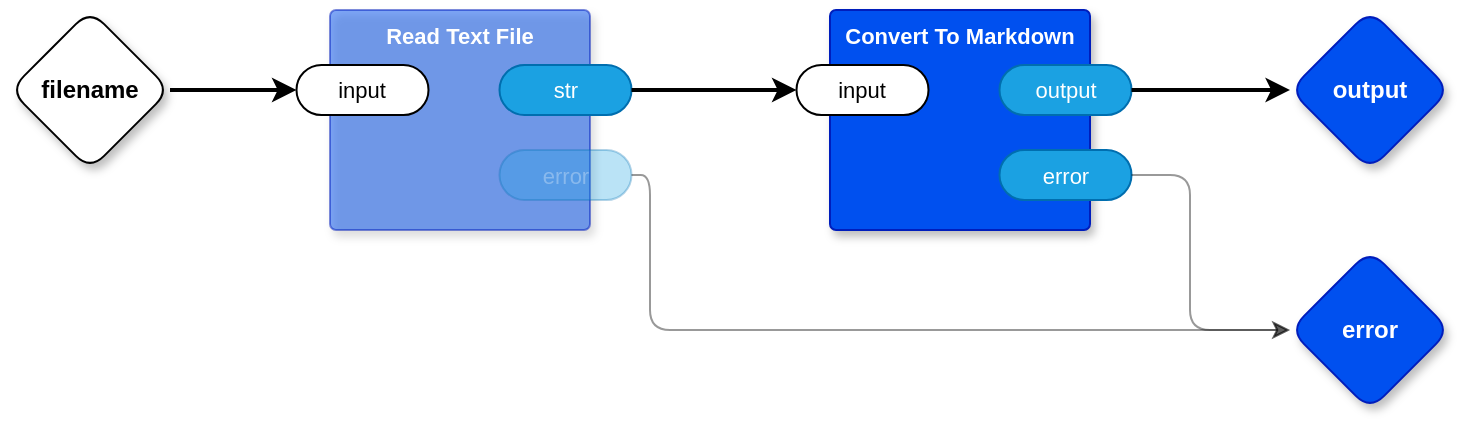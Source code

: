 <mxfile version="22.1.16" type="device" pages="8">
  <diagram name="main" id="4QlTtk_WPPcwoPzxX5HY">
    <mxGraphModel dx="1114" dy="724" grid="1" gridSize="10" guides="1" tooltips="1" connect="1" arrows="1" fold="1" page="1" pageScale="1" pageWidth="1100" pageHeight="850" math="0" shadow="0">
      <root>
        <mxCell id="0" />
        <mxCell id="1" parent="0" />
        <mxCell id="D-TMhodrZNGw0vwO8SEU-6" style="edgeStyle=orthogonalEdgeStyle;shape=connector;rounded=1;orthogonalLoop=1;jettySize=auto;html=1;exitX=1;exitY=0.5;exitDx=0;exitDy=0;exitPerimeter=0;entryX=0;entryY=0.5;entryDx=0;entryDy=0;entryPerimeter=0;labelBackgroundColor=default;strokeColor=default;fontFamily=Helvetica;fontSize=11;fontColor=default;endArrow=classic;strokeWidth=2;" parent="1" source="vMXB2hUwACe108pR5QHL-1" target="D-TMhodrZNGw0vwO8SEU-2" edge="1">
          <mxGeometry relative="1" as="geometry" />
        </mxCell>
        <mxCell id="vMXB2hUwACe108pR5QHL-1" value="filename" style="rhombus;whiteSpace=wrap;html=1;rounded=1;fontStyle=1;glass=0;sketch=0;fontSize=12;points=[[0,0.5,0,0,0],[0.5,0,0,0,0],[0.5,1,0,0,0],[1,0.5,0,0,0]];shadow=1;strokeWidth=1;" parent="1" vertex="1">
          <mxGeometry x="40" y="40" width="80" height="80" as="geometry" />
        </mxCell>
        <mxCell id="vMXB2hUwACe108pR5QHL-2" value="output" style="rhombus;whiteSpace=wrap;html=1;rounded=1;fillColor=#0050ef;fontColor=#ffffff;strokeColor=#001DBC;fontStyle=1;glass=0;sketch=0;fontSize=12;points=[[0,0.5,0,0,0],[0.5,0,0,0,0],[0.5,1,0,0,0],[1,0.5,0,0,0]];shadow=1;strokeWidth=1;" parent="1" vertex="1">
          <mxGeometry x="680" y="40" width="80" height="80" as="geometry" />
        </mxCell>
        <mxCell id="vMXB2hUwACe108pR5QHL-8" value="error" style="rhombus;whiteSpace=wrap;html=1;rounded=1;fillColor=#0050ef;fontColor=#ffffff;strokeColor=#001DBC;fontStyle=1;glass=0;sketch=0;fontSize=12;points=[[0,0.5,0,0,0],[0.5,0,0,0,0],[0.5,1,0,0,0],[1,0.5,0,0,0]];shadow=1;strokeWidth=1;" parent="1" vertex="1">
          <mxGeometry x="680" y="160" width="80" height="80" as="geometry" />
        </mxCell>
        <mxCell id="D-TMhodrZNGw0vwO8SEU-1" value="Read Text File" style="rounded=1;whiteSpace=wrap;html=1;sketch=0;container=1;recursiveResize=0;verticalAlign=top;arcSize=6;fontStyle=1;autosize=0;points=[];absoluteArcSize=1;shadow=1;strokeColor=#001DBC;fillColor=#0050ef;fontColor=#ffffff;fontFamily=Helvetica;fontSize=11;opacity=50;strokeWidth=1;" parent="1" vertex="1">
          <mxGeometry x="200" y="40" width="130" height="110" as="geometry">
            <mxRectangle x="-98" y="-1230" width="99" height="26" as="alternateBounds" />
          </mxGeometry>
        </mxCell>
        <mxCell id="D-TMhodrZNGw0vwO8SEU-2" value="input" style="rounded=1;whiteSpace=wrap;html=1;sketch=0;points=[[0,0.5,0,0,0],[1,0.5,0,0,0]];arcSize=50;fontFamily=Helvetica;fontSize=11;fontColor=default;strokeWidth=1;" parent="D-TMhodrZNGw0vwO8SEU-1" vertex="1">
          <mxGeometry x="-16.75" y="27.5" width="66" height="25" as="geometry" />
        </mxCell>
        <mxCell id="D-TMhodrZNGw0vwO8SEU-3" value="str" style="rounded=1;whiteSpace=wrap;html=1;sketch=0;points=[[0,0.5,0,0,0],[1,0.5,0,0,0]];fillColor=#1ba1e2;fontColor=#ffffff;strokeColor=#006EAF;arcSize=50;fontFamily=Helvetica;fontSize=11;strokeWidth=1;" parent="D-TMhodrZNGw0vwO8SEU-1" vertex="1">
          <mxGeometry x="84.75" y="27.5" width="66" height="25" as="geometry" />
        </mxCell>
        <mxCell id="D-TMhodrZNGw0vwO8SEU-4" value="error" style="rounded=1;whiteSpace=wrap;html=1;sketch=0;points=[[0,0.5,0,0,0],[1,0.5,0,0,0]];fillColor=#1ba1e2;fontColor=#ffffff;strokeColor=#006EAF;arcSize=50;fontFamily=Helvetica;fontSize=11;textOpacity=30;opacity=30;strokeWidth=1;" parent="D-TMhodrZNGw0vwO8SEU-1" vertex="1">
          <mxGeometry x="84.75" y="70" width="66" height="25" as="geometry" />
        </mxCell>
        <mxCell id="D-TMhodrZNGw0vwO8SEU-8" style="edgeStyle=orthogonalEdgeStyle;shape=connector;rounded=1;orthogonalLoop=1;jettySize=auto;html=1;exitX=1;exitY=0.5;exitDx=0;exitDy=0;exitPerimeter=0;entryX=0;entryY=0.5;entryDx=0;entryDy=0;entryPerimeter=0;labelBackgroundColor=default;strokeColor=default;fontFamily=Helvetica;fontSize=11;fontColor=default;endArrow=classic;opacity=40;strokeWidth=1;" parent="1" source="D-TMhodrZNGw0vwO8SEU-4" target="vMXB2hUwACe108pR5QHL-8" edge="1">
          <mxGeometry relative="1" as="geometry">
            <Array as="points">
              <mxPoint x="360" y="123" />
              <mxPoint x="360" y="200" />
            </Array>
          </mxGeometry>
        </mxCell>
        <mxCell id="uonk3Y1z1p2lszwZ1XN3-1" value="Convert To Markdown" style="rounded=1;whiteSpace=wrap;html=1;sketch=0;container=1;recursiveResize=0;verticalAlign=top;arcSize=6;fontStyle=1;autosize=0;points=[];absoluteArcSize=1;shadow=1;strokeColor=#001DBC;fillColor=#0050ef;fontColor=#ffffff;fontFamily=Helvetica;fontSize=11;strokeWidth=1;" parent="1" vertex="1">
          <mxGeometry x="450" y="40" width="130" height="110" as="geometry">
            <mxRectangle x="-98" y="-1230" width="99" height="26" as="alternateBounds" />
          </mxGeometry>
        </mxCell>
        <mxCell id="uonk3Y1z1p2lszwZ1XN3-2" value="input" style="rounded=1;whiteSpace=wrap;html=1;sketch=0;points=[[0,0.5,0,0,0],[1,0.5,0,0,0]];arcSize=50;fontFamily=Helvetica;fontSize=11;fontColor=default;strokeWidth=1;" parent="uonk3Y1z1p2lszwZ1XN3-1" vertex="1">
          <mxGeometry x="-16.75" y="27.5" width="66" height="25" as="geometry" />
        </mxCell>
        <mxCell id="uonk3Y1z1p2lszwZ1XN3-3" value="output" style="rounded=1;whiteSpace=wrap;html=1;sketch=0;points=[[0,0.5,0,0,0],[1,0.5,0,0,0]];fillColor=#1ba1e2;fontColor=#ffffff;strokeColor=#006EAF;arcSize=50;fontFamily=Helvetica;fontSize=11;strokeWidth=1;" parent="uonk3Y1z1p2lszwZ1XN3-1" vertex="1">
          <mxGeometry x="84.75" y="27.5" width="66" height="25" as="geometry" />
        </mxCell>
        <mxCell id="uonk3Y1z1p2lszwZ1XN3-4" value="error" style="rounded=1;whiteSpace=wrap;html=1;sketch=0;points=[[0,0.5,0,0,0],[1,0.5,0,0,0]];fillColor=#1ba1e2;fontColor=#ffffff;strokeColor=#006EAF;arcSize=50;fontFamily=Helvetica;fontSize=11;strokeWidth=1;" parent="uonk3Y1z1p2lszwZ1XN3-1" vertex="1">
          <mxGeometry x="84.75" y="70" width="66" height="25" as="geometry" />
        </mxCell>
        <mxCell id="BjsudrpDN3WWkf6ZF7f4-4" style="edgeStyle=orthogonalEdgeStyle;rounded=0;orthogonalLoop=1;jettySize=auto;html=1;exitX=1;exitY=0.5;exitDx=0;exitDy=0;exitPerimeter=0;entryX=0;entryY=0.5;entryDx=0;entryDy=0;entryPerimeter=0;strokeWidth=2;" parent="1" source="D-TMhodrZNGw0vwO8SEU-3" target="uonk3Y1z1p2lszwZ1XN3-2" edge="1">
          <mxGeometry relative="1" as="geometry" />
        </mxCell>
        <mxCell id="BjsudrpDN3WWkf6ZF7f4-5" style="edgeStyle=orthogonalEdgeStyle;rounded=0;orthogonalLoop=1;jettySize=auto;html=1;exitX=1;exitY=0.5;exitDx=0;exitDy=0;exitPerimeter=0;entryX=0;entryY=0.5;entryDx=0;entryDy=0;entryPerimeter=0;strokeWidth=2;" parent="1" source="uonk3Y1z1p2lszwZ1XN3-3" target="vMXB2hUwACe108pR5QHL-2" edge="1">
          <mxGeometry relative="1" as="geometry">
            <mxPoint x="680" y="80" as="targetPoint" />
          </mxGeometry>
        </mxCell>
        <mxCell id="BjsudrpDN3WWkf6ZF7f4-6" style="edgeStyle=orthogonalEdgeStyle;rounded=1;orthogonalLoop=1;jettySize=auto;html=1;entryX=0;entryY=0.5;entryDx=0;entryDy=0;entryPerimeter=0;strokeWidth=1;opacity=40;" parent="1" source="uonk3Y1z1p2lszwZ1XN3-4" target="vMXB2hUwACe108pR5QHL-8" edge="1">
          <mxGeometry relative="1" as="geometry">
            <Array as="points">
              <mxPoint x="630" y="123" />
              <mxPoint x="630" y="200" />
            </Array>
          </mxGeometry>
        </mxCell>
      </root>
    </mxGraphModel>
  </diagram>
  <diagram name="Convert To Markdown" id="uAt1mArgikKZ5c9qCYzP">
    <mxGraphModel dx="1114" dy="724" grid="1" gridSize="10" guides="1" tooltips="1" connect="1" arrows="1" fold="1" page="1" pageScale="1" pageWidth="1100" pageHeight="850" math="0" shadow="0">
      <root>
        <mxCell id="OLNHH92MBRddm98b4pgf-0" />
        <mxCell id="OLNHH92MBRddm98b4pgf-1" parent="OLNHH92MBRddm98b4pgf-0" />
        <mxCell id="OLNHH92MBRddm98b4pgf-2" style="edgeStyle=orthogonalEdgeStyle;shape=connector;rounded=1;orthogonalLoop=1;jettySize=auto;html=1;exitX=1;exitY=0.5;exitDx=0;exitDy=0;exitPerimeter=0;entryX=0;entryY=0.5;entryDx=0;entryDy=0;entryPerimeter=0;labelBackgroundColor=default;strokeColor=default;fontFamily=Helvetica;fontSize=11;fontColor=default;endArrow=classic;strokeWidth=2;" edge="1" parent="OLNHH92MBRddm98b4pgf-1" source="OLNHH92MBRddm98b4pgf-3" target="OLNHH92MBRddm98b4pgf-26">
          <mxGeometry relative="1" as="geometry">
            <mxPoint x="-56.75" y="80" as="targetPoint" />
          </mxGeometry>
        </mxCell>
        <mxCell id="OLNHH92MBRddm98b4pgf-3" value="input" style="rhombus;whiteSpace=wrap;html=1;rounded=1;fontStyle=1;glass=0;sketch=0;fontSize=12;points=[[0,0.5,0,0,0],[0.5,0,0,0,0],[0.5,1,0,0,0],[1,0.5,0,0,0]];shadow=1;strokeWidth=1;" vertex="1" parent="OLNHH92MBRddm98b4pgf-1">
          <mxGeometry x="40" y="40" width="80" height="80" as="geometry" />
        </mxCell>
        <mxCell id="OLNHH92MBRddm98b4pgf-4" value="output" style="rhombus;whiteSpace=wrap;html=1;rounded=1;fillColor=#0050ef;fontColor=#ffffff;strokeColor=#001DBC;fontStyle=1;glass=0;sketch=0;fontSize=12;points=[[0,0.5,0,0,0],[0.5,0,0,0,0],[0.5,1,0,0,0],[1,0.5,0,0,0]];shadow=1;strokeWidth=1;" vertex="1" parent="OLNHH92MBRddm98b4pgf-1">
          <mxGeometry x="1460" y="40" width="80" height="80" as="geometry" />
        </mxCell>
        <mxCell id="OLNHH92MBRddm98b4pgf-5" value="Extract Semantic Information" style="rounded=1;whiteSpace=wrap;html=1;sketch=0;container=1;recursiveResize=0;verticalAlign=top;arcSize=6;fontStyle=1;autosize=0;points=[];absoluteArcSize=1;shadow=1;strokeColor=#001DBC;fillColor=#0050ef;fontColor=#ffffff;strokeWidth=1;" vertex="1" parent="OLNHH92MBRddm98b4pgf-1">
          <mxGeometry x="456.75" y="40" width="190" height="110" as="geometry">
            <mxRectangle x="-98" y="-1230" width="99" height="26" as="alternateBounds" />
          </mxGeometry>
        </mxCell>
        <mxCell id="OLNHH92MBRddm98b4pgf-6" value="input" style="rounded=1;whiteSpace=wrap;html=1;sketch=0;points=[[0,0.5,0,0,0],[1,0.5,0,0,0]];arcSize=50;strokeWidth=1;" vertex="1" parent="OLNHH92MBRddm98b4pgf-5">
          <mxGeometry x="-16.75" y="27.5" width="66" height="25" as="geometry" />
        </mxCell>
        <mxCell id="OLNHH92MBRddm98b4pgf-7" value="error" style="rounded=1;whiteSpace=wrap;html=1;sketch=0;points=[[0,0.5,0,0,0],[1,0.5,0,0,0]];fillColor=#1ba1e2;fontColor=#ffffff;strokeColor=#006EAF;arcSize=50;strokeWidth=1;" vertex="1" parent="OLNHH92MBRddm98b4pgf-5">
          <mxGeometry x="140" y="70" width="66" height="25" as="geometry" />
        </mxCell>
        <mxCell id="OLNHH92MBRddm98b4pgf-8" value="output" style="rounded=1;whiteSpace=wrap;html=1;sketch=0;points=[[0,0.5,0,0,0],[1,0.5,0,0,0]];fillColor=#1ba1e2;fontColor=#ffffff;strokeColor=#006EAF;arcSize=50;strokeWidth=1;" vertex="1" parent="OLNHH92MBRddm98b4pgf-5">
          <mxGeometry x="140" y="27.5" width="66" height="25" as="geometry" />
        </mxCell>
        <mxCell id="OLNHH92MBRddm98b4pgf-9" value="error" style="rhombus;whiteSpace=wrap;html=1;rounded=1;fillColor=#0050ef;fontColor=#ffffff;strokeColor=#001DBC;fontStyle=1;glass=0;sketch=0;fontSize=12;points=[[0,0.5,0,0,0],[0.5,0,0,0,0],[0.5,1,0,0,0],[1,0.5,0,0,0]];shadow=1;strokeWidth=1;" vertex="1" parent="OLNHH92MBRddm98b4pgf-1">
          <mxGeometry x="1460" y="160" width="80" height="80" as="geometry" />
        </mxCell>
        <mxCell id="OLNHH92MBRddm98b4pgf-15" value="Transpile Cards to PROLOG" style="rounded=1;whiteSpace=wrap;html=1;sketch=0;container=1;recursiveResize=0;verticalAlign=top;arcSize=6;fontStyle=1;autosize=0;points=[];absoluteArcSize=1;shadow=1;strokeColor=#001DBC;fillColor=#0050ef;fontColor=#ffffff;fontFamily=Helvetica;fontSize=11;strokeWidth=1;" vertex="1" parent="OLNHH92MBRddm98b4pgf-1">
          <mxGeometry x="760" y="40" width="130" height="110" as="geometry">
            <mxRectangle x="-98" y="-1230" width="99" height="26" as="alternateBounds" />
          </mxGeometry>
        </mxCell>
        <mxCell id="OLNHH92MBRddm98b4pgf-16" value="input" style="rounded=1;whiteSpace=wrap;html=1;sketch=0;points=[[0,0.5,0,0,0],[1,0.5,0,0,0]];arcSize=50;fontFamily=Helvetica;fontSize=11;fontColor=default;strokeWidth=1;" vertex="1" parent="OLNHH92MBRddm98b4pgf-15">
          <mxGeometry x="-16.75" y="27.5" width="66" height="25" as="geometry" />
        </mxCell>
        <mxCell id="OLNHH92MBRddm98b4pgf-17" value="output" style="rounded=1;whiteSpace=wrap;html=1;sketch=0;points=[[0,0.5,0,0,0],[1,0.5,0,0,0]];fillColor=#1ba1e2;fontColor=#ffffff;strokeColor=#006EAF;arcSize=50;fontFamily=Helvetica;fontSize=11;strokeWidth=1;" vertex="1" parent="OLNHH92MBRddm98b4pgf-15">
          <mxGeometry x="84.75" y="27.5" width="66" height="25" as="geometry" />
        </mxCell>
        <mxCell id="OLNHH92MBRddm98b4pgf-18" value="error" style="rounded=1;whiteSpace=wrap;html=1;sketch=0;points=[[0,0.5,0,0,0],[1,0.5,0,0,0]];fillColor=#1ba1e2;fontColor=#ffffff;strokeColor=#006EAF;arcSize=50;fontFamily=Helvetica;fontSize=11;strokeWidth=1;" vertex="1" parent="OLNHH92MBRddm98b4pgf-15">
          <mxGeometry x="84.75" y="70" width="66" height="25" as="geometry" />
        </mxCell>
        <mxCell id="OLNHH92MBRddm98b4pgf-19" value="Generate Markdown" style="rounded=1;whiteSpace=wrap;html=1;sketch=0;container=1;recursiveResize=0;verticalAlign=top;arcSize=6;fontStyle=1;autosize=0;points=[];absoluteArcSize=1;shadow=1;strokeColor=#001DBC;fillColor=#0050ef;fontColor=#ffffff;fontFamily=Helvetica;fontSize=11;strokeWidth=1;" vertex="1" parent="OLNHH92MBRddm98b4pgf-1">
          <mxGeometry x="980" y="40" width="130" height="110" as="geometry">
            <mxRectangle x="-98" y="-1230" width="99" height="26" as="alternateBounds" />
          </mxGeometry>
        </mxCell>
        <mxCell id="OLNHH92MBRddm98b4pgf-20" value="input" style="rounded=1;whiteSpace=wrap;html=1;sketch=0;points=[[0,0.5,0,0,0],[1,0.5,0,0,0]];arcSize=50;fontFamily=Helvetica;fontSize=11;fontColor=default;strokeWidth=1;" vertex="1" parent="OLNHH92MBRddm98b4pgf-19">
          <mxGeometry x="-16.75" y="27.5" width="66" height="25" as="geometry" />
        </mxCell>
        <mxCell id="OLNHH92MBRddm98b4pgf-21" value="output" style="rounded=1;whiteSpace=wrap;html=1;sketch=0;points=[[0,0.5,0,0,0],[1,0.5,0,0,0]];fillColor=#1ba1e2;fontColor=#ffffff;strokeColor=#006EAF;arcSize=50;fontFamily=Helvetica;fontSize=11;strokeWidth=1;" vertex="1" parent="OLNHH92MBRddm98b4pgf-19">
          <mxGeometry x="84.75" y="27.5" width="66" height="25" as="geometry" />
        </mxCell>
        <mxCell id="OLNHH92MBRddm98b4pgf-22" value="error" style="rounded=1;whiteSpace=wrap;html=1;sketch=0;points=[[0,0.5,0,0,0],[1,0.5,0,0,0]];fillColor=#1ba1e2;fontColor=#ffffff;strokeColor=#006EAF;arcSize=50;fontFamily=Helvetica;fontSize=11;strokeWidth=1;" vertex="1" parent="OLNHH92MBRddm98b4pgf-19">
          <mxGeometry x="84.75" y="70" width="66" height="25" as="geometry" />
        </mxCell>
        <mxCell id="OLNHH92MBRddm98b4pgf-23" style="edgeStyle=orthogonalEdgeStyle;shape=connector;rounded=1;orthogonalLoop=1;jettySize=auto;html=1;exitX=1;exitY=0.5;exitDx=0;exitDy=0;exitPerimeter=0;entryX=0;entryY=0.5;entryDx=0;entryDy=0;entryPerimeter=0;labelBackgroundColor=default;strokeColor=default;fontFamily=Helvetica;fontSize=11;fontColor=default;endArrow=classic;strokeWidth=2;" edge="1" parent="OLNHH92MBRddm98b4pgf-1" source="OLNHH92MBRddm98b4pgf-21" target="OLNHH92MBRddm98b4pgf-33">
          <mxGeometry relative="1" as="geometry">
            <mxPoint x="1223.25" y="270.0" as="targetPoint" />
          </mxGeometry>
        </mxCell>
        <mxCell id="OLNHH92MBRddm98b4pgf-24" style="edgeStyle=orthogonalEdgeStyle;shape=connector;rounded=1;orthogonalLoop=1;jettySize=auto;html=1;exitX=1;exitY=0.5;exitDx=0;exitDy=0;exitPerimeter=0;entryX=0;entryY=0.5;entryDx=0;entryDy=0;entryPerimeter=0;labelBackgroundColor=default;strokeColor=default;fontFamily=Helvetica;fontSize=11;fontColor=default;endArrow=classic;strokeWidth=1;opacity=40;" edge="1" parent="OLNHH92MBRddm98b4pgf-1" source="OLNHH92MBRddm98b4pgf-22" target="OLNHH92MBRddm98b4pgf-9">
          <mxGeometry relative="1" as="geometry">
            <Array as="points">
              <mxPoint x="1160" y="123" />
              <mxPoint x="1160" y="200" />
            </Array>
          </mxGeometry>
        </mxCell>
        <mxCell id="OLNHH92MBRddm98b4pgf-25" value="Escape Whitespace" style="rounded=1;whiteSpace=wrap;html=1;sketch=0;container=1;recursiveResize=0;verticalAlign=top;arcSize=6;fontStyle=1;autosize=0;points=[];absoluteArcSize=1;shadow=1;strokeColor=#001DBC;fillColor=#0050ef;fontColor=#ffffff;fontFamily=Helvetica;fontSize=11;strokeWidth=1;" vertex="1" parent="OLNHH92MBRddm98b4pgf-1">
          <mxGeometry x="210" y="40" width="130" height="110" as="geometry">
            <mxRectangle x="-98" y="-1230" width="99" height="26" as="alternateBounds" />
          </mxGeometry>
        </mxCell>
        <mxCell id="OLNHH92MBRddm98b4pgf-26" value="input" style="rounded=1;whiteSpace=wrap;html=1;sketch=0;points=[[0,0.5,0,0,0],[1,0.5,0,0,0]];arcSize=50;fontFamily=Helvetica;fontSize=11;fontColor=default;strokeWidth=1;" vertex="1" parent="OLNHH92MBRddm98b4pgf-25">
          <mxGeometry x="-16.75" y="27.5" width="66" height="25" as="geometry" />
        </mxCell>
        <mxCell id="OLNHH92MBRddm98b4pgf-27" value="output" style="rounded=1;whiteSpace=wrap;html=1;sketch=0;points=[[0,0.5,0,0,0],[1,0.5,0,0,0]];fillColor=#1ba1e2;fontColor=#ffffff;strokeColor=#006EAF;arcSize=50;fontFamily=Helvetica;fontSize=11;strokeWidth=1;" vertex="1" parent="OLNHH92MBRddm98b4pgf-25">
          <mxGeometry x="84.75" y="27.5" width="66" height="25" as="geometry" />
        </mxCell>
        <mxCell id="OLNHH92MBRddm98b4pgf-28" value="error" style="rounded=1;whiteSpace=wrap;html=1;sketch=0;points=[[0,0.5,0,0,0],[1,0.5,0,0,0]];fillColor=#1ba1e2;fontColor=#ffffff;strokeColor=#006EAF;arcSize=50;fontFamily=Helvetica;fontSize=11;strokeWidth=1;" vertex="1" parent="OLNHH92MBRddm98b4pgf-25">
          <mxGeometry x="84.75" y="70" width="66" height="25" as="geometry" />
        </mxCell>
        <mxCell id="OLNHH92MBRddm98b4pgf-30" style="edgeStyle=orthogonalEdgeStyle;rounded=0;orthogonalLoop=1;jettySize=auto;html=1;exitX=1;exitY=0.5;exitDx=0;exitDy=0;exitPerimeter=0;entryX=0;entryY=0.5;entryDx=0;entryDy=0;entryPerimeter=0;strokeWidth=2;" edge="1" parent="OLNHH92MBRddm98b4pgf-1" source="OLNHH92MBRddm98b4pgf-27" target="OLNHH92MBRddm98b4pgf-6">
          <mxGeometry relative="1" as="geometry" />
        </mxCell>
        <mxCell id="OLNHH92MBRddm98b4pgf-31" style="edgeStyle=orthogonalEdgeStyle;rounded=1;orthogonalLoop=1;jettySize=auto;html=1;entryX=0;entryY=0.5;entryDx=0;entryDy=0;entryPerimeter=0;strokeWidth=1;opacity=40;" edge="1" parent="OLNHH92MBRddm98b4pgf-1" source="OLNHH92MBRddm98b4pgf-28" target="OLNHH92MBRddm98b4pgf-9">
          <mxGeometry relative="1" as="geometry">
            <Array as="points">
              <mxPoint x="390" y="123" />
              <mxPoint x="390" y="200" />
            </Array>
          </mxGeometry>
        </mxCell>
        <mxCell id="OLNHH92MBRddm98b4pgf-32" value="Unescape Whitespace" style="rounded=1;whiteSpace=wrap;html=1;sketch=0;container=1;recursiveResize=0;verticalAlign=top;arcSize=6;fontStyle=1;autosize=0;points=[];absoluteArcSize=1;shadow=1;strokeColor=#001DBC;fillColor=#0050ef;fontColor=#ffffff;fontFamily=Helvetica;fontSize=11;strokeWidth=1;" vertex="1" parent="OLNHH92MBRddm98b4pgf-1">
          <mxGeometry x="1220" y="40" width="130" height="110" as="geometry">
            <mxRectangle x="-98" y="-1230" width="99" height="26" as="alternateBounds" />
          </mxGeometry>
        </mxCell>
        <mxCell id="OLNHH92MBRddm98b4pgf-33" value="input" style="rounded=1;whiteSpace=wrap;html=1;sketch=0;points=[[0,0.5,0,0,0],[1,0.5,0,0,0]];arcSize=50;fontFamily=Helvetica;fontSize=11;fontColor=default;strokeWidth=1;" vertex="1" parent="OLNHH92MBRddm98b4pgf-32">
          <mxGeometry x="-16.75" y="27.5" width="66" height="25" as="geometry" />
        </mxCell>
        <mxCell id="OLNHH92MBRddm98b4pgf-34" value="output" style="rounded=1;whiteSpace=wrap;html=1;sketch=0;points=[[0,0.5,0,0,0],[1,0.5,0,0,0]];fillColor=#1ba1e2;fontColor=#ffffff;strokeColor=#006EAF;arcSize=50;fontFamily=Helvetica;fontSize=11;strokeWidth=1;" vertex="1" parent="OLNHH92MBRddm98b4pgf-32">
          <mxGeometry x="84.75" y="27.5" width="66" height="25" as="geometry" />
        </mxCell>
        <mxCell id="OLNHH92MBRddm98b4pgf-35" value="error" style="rounded=1;whiteSpace=wrap;html=1;sketch=0;points=[[0,0.5,0,0,0],[1,0.5,0,0,0]];fillColor=#1ba1e2;fontColor=#ffffff;strokeColor=#006EAF;arcSize=50;fontFamily=Helvetica;fontSize=11;strokeWidth=1;" vertex="1" parent="OLNHH92MBRddm98b4pgf-32">
          <mxGeometry x="84.75" y="70" width="66" height="25" as="geometry" />
        </mxCell>
        <mxCell id="OLNHH92MBRddm98b4pgf-36" style="edgeStyle=orthogonalEdgeStyle;rounded=0;orthogonalLoop=1;jettySize=auto;html=1;exitX=1;exitY=0.5;exitDx=0;exitDy=0;exitPerimeter=0;strokeWidth=2;" edge="1" parent="OLNHH92MBRddm98b4pgf-1" source="OLNHH92MBRddm98b4pgf-34" target="OLNHH92MBRddm98b4pgf-4">
          <mxGeometry relative="1" as="geometry" />
        </mxCell>
        <mxCell id="OLNHH92MBRddm98b4pgf-37" style="edgeStyle=orthogonalEdgeStyle;rounded=1;orthogonalLoop=1;jettySize=auto;html=1;exitX=1;exitY=0.5;exitDx=0;exitDy=0;exitPerimeter=0;entryX=0;entryY=0.5;entryDx=0;entryDy=0;entryPerimeter=0;strokeWidth=1;opacity=40;" edge="1" parent="OLNHH92MBRddm98b4pgf-1" source="OLNHH92MBRddm98b4pgf-35" target="OLNHH92MBRddm98b4pgf-9">
          <mxGeometry relative="1" as="geometry" />
        </mxCell>
        <mxCell id="OLNHH92MBRddm98b4pgf-38" style="edgeStyle=orthogonalEdgeStyle;shape=connector;rounded=1;orthogonalLoop=1;jettySize=auto;html=1;exitX=1;exitY=0.5;exitDx=0;exitDy=0;exitPerimeter=0;entryX=0;entryY=0.5;entryDx=0;entryDy=0;entryPerimeter=0;labelBackgroundColor=default;strokeColor=default;strokeWidth=1;align=center;verticalAlign=middle;fontFamily=Helvetica;fontSize=11;fontColor=default;endArrow=classic;opacity=40;" edge="1" parent="OLNHH92MBRddm98b4pgf-1" source="OLNHH92MBRddm98b4pgf-18" target="OLNHH92MBRddm98b4pgf-9">
          <mxGeometry relative="1" as="geometry">
            <Array as="points">
              <mxPoint x="940" y="123" />
              <mxPoint x="940" y="200" />
            </Array>
          </mxGeometry>
        </mxCell>
        <mxCell id="OLNHH92MBRddm98b4pgf-39" style="edgeStyle=orthogonalEdgeStyle;shape=connector;rounded=1;orthogonalLoop=1;jettySize=auto;html=1;entryX=0;entryY=0.5;entryDx=0;entryDy=0;entryPerimeter=0;labelBackgroundColor=default;strokeColor=default;strokeWidth=1;align=center;verticalAlign=middle;fontFamily=Helvetica;fontSize=11;fontColor=default;endArrow=classic;opacity=40;" edge="1" parent="OLNHH92MBRddm98b4pgf-1" source="OLNHH92MBRddm98b4pgf-7" target="OLNHH92MBRddm98b4pgf-9">
          <mxGeometry relative="1" as="geometry">
            <Array as="points">
              <mxPoint x="700" y="123" />
              <mxPoint x="700" y="200" />
            </Array>
          </mxGeometry>
        </mxCell>
        <mxCell id="OLNHH92MBRddm98b4pgf-40" style="edgeStyle=orthogonalEdgeStyle;rounded=0;orthogonalLoop=1;jettySize=auto;html=1;exitX=1;exitY=0.5;exitDx=0;exitDy=0;exitPerimeter=0;strokeWidth=2;" edge="1" parent="OLNHH92MBRddm98b4pgf-1" source="OLNHH92MBRddm98b4pgf-8" target="OLNHH92MBRddm98b4pgf-16">
          <mxGeometry relative="1" as="geometry" />
        </mxCell>
        <mxCell id="OLNHH92MBRddm98b4pgf-41" style="edgeStyle=orthogonalEdgeStyle;shape=connector;curved=0;rounded=1;orthogonalLoop=1;jettySize=auto;html=1;exitX=1;exitY=0.5;exitDx=0;exitDy=0;exitPerimeter=0;entryX=0;entryY=0.5;entryDx=0;entryDy=0;entryPerimeter=0;labelBackgroundColor=default;strokeColor=default;strokeWidth=2;align=center;verticalAlign=middle;fontFamily=Helvetica;fontSize=11;fontColor=default;endArrow=classic;" edge="1" parent="OLNHH92MBRddm98b4pgf-1" source="OLNHH92MBRddm98b4pgf-17" target="OLNHH92MBRddm98b4pgf-20">
          <mxGeometry relative="1" as="geometry" />
        </mxCell>
      </root>
    </mxGraphModel>
  </diagram>
  <diagram id="jflEDXvlpnOX6kIIgqs5" name="Extract Semantic Information">
    <mxGraphModel dx="1114" dy="724" grid="1" gridSize="10" guides="1" tooltips="1" connect="1" arrows="1" fold="1" page="1" pageScale="1" pageWidth="1100" pageHeight="850" math="0" shadow="0">
      <root>
        <mxCell id="0" />
        <mxCell id="1" parent="0" />
        <mxCell id="KymcoiE100HpltypdEuB-2" value="" style="edgeStyle=orthogonalEdgeStyle;shape=connector;rounded=1;orthogonalLoop=1;jettySize=auto;html=1;exitX=1;exitY=0.5;exitDx=0;exitDy=0;exitPerimeter=0;entryX=0;entryY=0.5;entryDx=0;entryDy=0;entryPerimeter=0;labelBackgroundColor=default;strokeColor=default;fontFamily=Helvetica;fontSize=11;fontColor=default;endArrow=classic;strokeWidth=2;" parent="1" source="0kkaEhKYJO9ycfcuFOVt-1" target="7s5awJ8LTv3QEYczmUWt-2" edge="1">
          <mxGeometry x="-0.039" relative="1" as="geometry">
            <mxPoint as="offset" />
          </mxGeometry>
        </mxCell>
        <mxCell id="0kkaEhKYJO9ycfcuFOVt-1" value="input" style="rhombus;whiteSpace=wrap;html=1;rounded=1;fontStyle=1;glass=0;sketch=0;fontSize=12;points=[[0,0.5,0,0,0],[0.5,0,0,0,0],[0.5,1,0,0,0],[1,0.5,0,0,0]];shadow=1;fontFamily=Helvetica;fontColor=default;" parent="1" vertex="1">
          <mxGeometry x="60" y="200" width="80" height="80" as="geometry" />
        </mxCell>
        <mxCell id="0kkaEhKYJO9ycfcuFOVt-2" value="output" style="rhombus;whiteSpace=wrap;html=1;rounded=1;fillColor=#0050ef;fontColor=#ffffff;strokeColor=#001DBC;fontStyle=1;glass=0;sketch=0;fontSize=12;points=[[0,0.5,0,0,0],[0.5,0,0,0,0],[0.5,1,0,0,0],[1,0.5,0,0,0]];shadow=1;fontFamily=Helvetica;" parent="1" vertex="1">
          <mxGeometry x="920" y="180" width="80" height="80" as="geometry" />
        </mxCell>
        <mxCell id="0kkaEhKYJO9ycfcuFOVt-8" value="error" style="rhombus;whiteSpace=wrap;html=1;rounded=1;fillColor=#0050ef;fontColor=#ffffff;strokeColor=#001DBC;fontStyle=1;glass=0;sketch=0;fontSize=12;points=[[0,0.5,0,0,0],[0.5,0,0,0,0],[0.5,1,0,0,0],[1,0.5,0,0,0]];shadow=1;fontFamily=Helvetica;" parent="1" vertex="1">
          <mxGeometry x="920" y="330" width="80" height="80" as="geometry" />
        </mxCell>
        <mxCell id="0kkaEhKYJO9ycfcuFOVt-11" value="shell out to cull.py to&lt;br&gt;read JSON and spit out only certain fields" style="shape=note;whiteSpace=wrap;html=1;backgroundOutline=1;fontColor=#000000;darkOpacity=0.05;fillColor=#FFF9B2;strokeColor=none;fillStyle=solid;direction=west;gradientDirection=north;gradientColor=#FFF2A1;shadow=1;size=20;pointerEvents=1;fontFamily=Helvetica;fontSize=11;" parent="1" vertex="1">
          <mxGeometry x="40" y="40" width="140" height="90" as="geometry" />
        </mxCell>
        <mxCell id="0kkaEhKYJO9ycfcuFOVt-12" value="cards: text, id" style="shape=note;whiteSpace=wrap;html=1;backgroundOutline=1;fontColor=#000000;darkOpacity=0.05;fillColor=#FFF9B2;strokeColor=none;fillStyle=solid;direction=west;gradientDirection=north;gradientColor=#FFF2A1;shadow=1;size=20;pointerEvents=1;fontFamily=Helvetica;fontSize=11;" parent="1" vertex="1">
          <mxGeometry x="295" y="240" width="160" height="40" as="geometry" />
        </mxCell>
        <mxCell id="0kkaEhKYJO9ycfcuFOVt-13" value="connections: startCardId, endCardId, type" style="shape=note;whiteSpace=wrap;html=1;backgroundOutline=1;fontColor=#000000;darkOpacity=0.05;fillColor=#FFF9B2;strokeColor=none;fillStyle=solid;direction=west;gradientDirection=north;gradientColor=#FFF2A1;shadow=1;size=20;pointerEvents=1;fontFamily=Helvetica;fontSize=11;" parent="1" vertex="1">
          <mxGeometry x="295" y="40" width="160" height="40" as="geometry" />
        </mxCell>
        <mxCell id="7s5awJ8LTv3QEYczmUWt-1" value="$jq &#39;.connections[] | {kind: &quot;connection&quot;, from: .startCardId, to: .endCardId, type: .connectionTypeId}&#39;" style="rounded=1;whiteSpace=wrap;html=1;sketch=0;container=1;recursiveResize=0;verticalAlign=top;arcSize=6;fontStyle=1;autosize=0;points=[];absoluteArcSize=1;shadow=1;strokeColor=#001DBC;fillColor=#0050ef;fontColor=#ffffff;fontFamily=Helvetica;fontSize=11;" parent="1" vertex="1">
          <mxGeometry x="250" y="90" width="300" height="110" as="geometry">
            <mxRectangle x="-98" y="-1230" width="99" height="26" as="alternateBounds" />
          </mxGeometry>
        </mxCell>
        <mxCell id="7s5awJ8LTv3QEYczmUWt-2" value="input" style="rounded=1;whiteSpace=wrap;html=1;sketch=0;points=[[0,0.5,0,0,0],[1,0.5,0,0,0]];arcSize=50;fontFamily=Helvetica;fontSize=11;fontColor=default;" parent="7s5awJ8LTv3QEYczmUWt-1" vertex="1">
          <mxGeometry x="-16.75" y="42.5" width="66" height="25" as="geometry" />
        </mxCell>
        <mxCell id="7s5awJ8LTv3QEYczmUWt-4" value="error" style="rounded=1;whiteSpace=wrap;html=1;sketch=0;points=[[0,0.5,0,0,0],[1,0.5,0,0,0]];fillColor=#1ba1e2;fontColor=#ffffff;strokeColor=#006EAF;arcSize=50;fontFamily=Helvetica;fontSize=11;" parent="7s5awJ8LTv3QEYczmUWt-1" vertex="1">
          <mxGeometry x="257" y="67.5" width="66" height="25" as="geometry" />
        </mxCell>
        <mxCell id="7s5awJ8LTv3QEYczmUWt-3" value="output" style="rounded=1;whiteSpace=wrap;html=1;sketch=0;points=[[0,0.5,0,0,0],[1,0.5,0,0,0]];fillColor=#1ba1e2;fontColor=#ffffff;strokeColor=#006EAF;arcSize=50;fontFamily=Helvetica;fontSize=11;" parent="7s5awJ8LTv3QEYczmUWt-1" vertex="1">
          <mxGeometry x="257" y="40" width="66" height="25" as="geometry" />
        </mxCell>
        <mxCell id="7s5awJ8LTv3QEYczmUWt-5" value="$jq &#39;.cards[] | { kind: &quot;card&quot;, text: .name, id: .id }&#39;" style="rounded=1;whiteSpace=wrap;html=1;sketch=0;container=1;recursiveResize=0;verticalAlign=top;arcSize=6;fontStyle=1;autosize=0;points=[];absoluteArcSize=1;shadow=1;strokeColor=#001DBC;fillColor=#0050ef;fontColor=#ffffff;fontFamily=Helvetica;fontSize=11;" parent="1" vertex="1">
          <mxGeometry x="250" y="290" width="300" height="110" as="geometry">
            <mxRectangle x="-98" y="-1230" width="99" height="26" as="alternateBounds" />
          </mxGeometry>
        </mxCell>
        <mxCell id="7s5awJ8LTv3QEYczmUWt-6" value="input" style="rounded=1;whiteSpace=wrap;html=1;sketch=0;points=[[0,0.5,0,0,0],[1,0.5,0,0,0]];arcSize=50;fontFamily=Helvetica;fontSize=11;fontColor=default;" parent="7s5awJ8LTv3QEYczmUWt-5" vertex="1">
          <mxGeometry x="-16.75" y="42.5" width="66" height="25" as="geometry" />
        </mxCell>
        <mxCell id="7s5awJ8LTv3QEYczmUWt-7" value="error" style="rounded=1;whiteSpace=wrap;html=1;sketch=0;points=[[0,0.5,0,0,0],[1,0.5,0,0,0]];fillColor=#1ba1e2;fontColor=#ffffff;strokeColor=#006EAF;arcSize=50;fontFamily=Helvetica;fontSize=11;" parent="7s5awJ8LTv3QEYczmUWt-5" vertex="1">
          <mxGeometry x="257" y="67.5" width="66" height="25" as="geometry" />
        </mxCell>
        <mxCell id="7s5awJ8LTv3QEYczmUWt-8" value="output" style="rounded=1;whiteSpace=wrap;html=1;sketch=0;points=[[0,0.5,0,0,0],[1,0.5,0,0,0]];fillColor=#1ba1e2;fontColor=#ffffff;strokeColor=#006EAF;arcSize=50;fontFamily=Helvetica;fontSize=11;" parent="7s5awJ8LTv3QEYczmUWt-5" vertex="1">
          <mxGeometry x="257" y="40" width="66" height="25" as="geometry" />
        </mxCell>
        <mxCell id="7s5awJ8LTv3QEYczmUWt-9" style="edgeStyle=orthogonalEdgeStyle;rounded=1;orthogonalLoop=1;jettySize=auto;html=1;exitX=1;exitY=0.5;exitDx=0;exitDy=0;exitPerimeter=0;entryX=0;entryY=0.5;entryDx=0;entryDy=0;entryPerimeter=0;strokeWidth=2;" parent="1" source="0kkaEhKYJO9ycfcuFOVt-1" target="7s5awJ8LTv3QEYczmUWt-6" edge="1">
          <mxGeometry relative="1" as="geometry" />
        </mxCell>
        <mxCell id="7s5awJ8LTv3QEYczmUWt-10" style="edgeStyle=orthogonalEdgeStyle;shape=connector;rounded=1;orthogonalLoop=1;jettySize=auto;html=1;exitX=1;exitY=0.5;exitDx=0;exitDy=0;exitPerimeter=0;labelBackgroundColor=default;strokeColor=default;strokeWidth=2;align=center;verticalAlign=middle;fontFamily=Helvetica;fontSize=11;fontColor=default;endArrow=classic;entryX=0;entryY=0.5;entryDx=0;entryDy=0;entryPerimeter=0;" parent="1" source="7s5awJ8LTv3QEYczmUWt-3" target="6JNslHeZUM5aUOLIohPN-2" edge="1">
          <mxGeometry relative="1" as="geometry">
            <mxPoint x="660" y="170" as="targetPoint" />
          </mxGeometry>
        </mxCell>
        <mxCell id="7s5awJ8LTv3QEYczmUWt-12" style="edgeStyle=orthogonalEdgeStyle;shape=connector;rounded=1;orthogonalLoop=1;jettySize=auto;html=1;exitX=1;exitY=0.5;exitDx=0;exitDy=0;exitPerimeter=0;labelBackgroundColor=default;strokeColor=default;strokeWidth=2;align=center;verticalAlign=middle;fontFamily=Helvetica;fontSize=11;fontColor=default;endArrow=classic;entryX=0;entryY=0.5;entryDx=0;entryDy=0;entryPerimeter=0;" parent="1" source="7s5awJ8LTv3QEYczmUWt-8" target="6JNslHeZUM5aUOLIohPN-5" edge="1">
          <mxGeometry relative="1" as="geometry">
            <mxPoint x="660" y="300" as="targetPoint" />
          </mxGeometry>
        </mxCell>
        <mxCell id="7s5awJ8LTv3QEYczmUWt-13" style="edgeStyle=orthogonalEdgeStyle;shape=connector;rounded=1;orthogonalLoop=1;jettySize=auto;html=1;exitX=1;exitY=0.5;exitDx=0;exitDy=0;exitPerimeter=0;labelBackgroundColor=default;strokeColor=default;strokeWidth=0;align=center;verticalAlign=middle;fontFamily=Helvetica;fontSize=11;fontColor=default;endArrow=classic;" parent="1" source="7s5awJ8LTv3QEYczmUWt-7" target="0kkaEhKYJO9ycfcuFOVt-8" edge="1">
          <mxGeometry relative="1" as="geometry" />
        </mxCell>
        <mxCell id="7s5awJ8LTv3QEYczmUWt-14" style="edgeStyle=orthogonalEdgeStyle;shape=connector;rounded=1;orthogonalLoop=1;jettySize=auto;html=1;exitX=1;exitY=0.5;exitDx=0;exitDy=0;exitPerimeter=0;labelBackgroundColor=default;strokeColor=default;strokeWidth=0;align=center;verticalAlign=middle;fontFamily=Helvetica;fontSize=11;fontColor=default;endArrow=classic;entryX=0;entryY=0.5;entryDx=0;entryDy=0;entryPerimeter=0;" parent="1" source="7s5awJ8LTv3QEYczmUWt-4" target="0kkaEhKYJO9ycfcuFOVt-8" edge="1">
          <mxGeometry relative="1" as="geometry">
            <Array as="points">
              <mxPoint x="590" y="170" />
              <mxPoint x="590" y="370" />
            </Array>
          </mxGeometry>
        </mxCell>
        <mxCell id="6JNslHeZUM5aUOLIohPN-1" value="stringconcat" style="rounded=1;whiteSpace=wrap;html=1;sketch=0;container=1;recursiveResize=0;verticalAlign=top;arcSize=6;fontStyle=1;autosize=0;points=[];absoluteArcSize=1;shadow=1;strokeColor=#001DBC;fillColor=#0050ef;fontColor=#ffffff;fontFamily=Helvetica;fontSize=11;" parent="1" vertex="1">
          <mxGeometry x="710" y="180" width="130" height="100" as="geometry">
            <mxRectangle x="-98" y="-1230" width="99" height="26" as="alternateBounds" />
          </mxGeometry>
        </mxCell>
        <mxCell id="6JNslHeZUM5aUOLIohPN-2" value="2" style="rounded=1;whiteSpace=wrap;html=1;sketch=0;points=[[0,0.5,0,0,0],[1,0.5,0,0,0]];arcSize=50;fontFamily=Helvetica;fontSize=11;fontColor=default;" parent="6JNslHeZUM5aUOLIohPN-1" vertex="1">
          <mxGeometry x="-16.75" y="27.5" width="66" height="25" as="geometry" />
        </mxCell>
        <mxCell id="6JNslHeZUM5aUOLIohPN-3" value="output" style="rounded=1;whiteSpace=wrap;html=1;sketch=0;points=[[0,0.5,0,0,0],[1,0.5,0,0,0]];fillColor=#1ba1e2;fontColor=#ffffff;strokeColor=#006EAF;arcSize=50;fontFamily=Helvetica;fontSize=11;" parent="6JNslHeZUM5aUOLIohPN-1" vertex="1">
          <mxGeometry x="84.75" y="27.5" width="66" height="25" as="geometry" />
        </mxCell>
        <mxCell id="6JNslHeZUM5aUOLIohPN-4" value="error" style="rounded=1;whiteSpace=wrap;html=1;sketch=0;points=[[0,0.5,0,0,0],[1,0.5,0,0,0]];fillColor=#1ba1e2;fontColor=#ffffff;strokeColor=#006EAF;arcSize=50;fontFamily=Helvetica;fontSize=11;textOpacity=30;opacity=30;" parent="6JNslHeZUM5aUOLIohPN-1" vertex="1">
          <mxGeometry x="84.75" y="60" width="66" height="25" as="geometry" />
        </mxCell>
        <mxCell id="6JNslHeZUM5aUOLIohPN-5" value="1" style="rounded=1;whiteSpace=wrap;html=1;sketch=0;points=[[0,0.5,0,0,0],[1,0.5,0,0,0]];arcSize=50;fontFamily=Helvetica;fontSize=11;fontColor=default;" parent="6JNslHeZUM5aUOLIohPN-1" vertex="1">
          <mxGeometry x="-16.75" y="60" width="66" height="25" as="geometry" />
        </mxCell>
        <mxCell id="6JNslHeZUM5aUOLIohPN-6" style="edgeStyle=orthogonalEdgeStyle;rounded=0;orthogonalLoop=1;jettySize=auto;html=1;entryX=0;entryY=0.5;entryDx=0;entryDy=0;entryPerimeter=0;strokeWidth=2;" parent="1" source="6JNslHeZUM5aUOLIohPN-3" target="0kkaEhKYJO9ycfcuFOVt-2" edge="1">
          <mxGeometry relative="1" as="geometry" />
        </mxCell>
        <mxCell id="6JNslHeZUM5aUOLIohPN-7" style="edgeStyle=orthogonalEdgeStyle;rounded=1;orthogonalLoop=1;jettySize=auto;html=1;exitX=1;exitY=0.5;exitDx=0;exitDy=0;exitPerimeter=0;entryX=0;entryY=0.5;entryDx=0;entryDy=0;entryPerimeter=0;strokeWidth=0;" parent="1" source="6JNslHeZUM5aUOLIohPN-4" target="0kkaEhKYJO9ycfcuFOVt-8" edge="1">
          <mxGeometry relative="1" as="geometry" />
        </mxCell>
      </root>
    </mxGraphModel>
  </diagram>
  <diagram id="IyoCek1Ftv5er1QVjnlv" name="Transpile Cards to PROLOG">
    <mxGraphModel dx="1114" dy="724" grid="1" gridSize="10" guides="1" tooltips="1" connect="1" arrows="1" fold="1" page="1" pageScale="1" pageWidth="1100" pageHeight="850" math="0" shadow="0">
      <root>
        <mxCell id="0" />
        <mxCell id="1" parent="0" />
        <mxCell id="cgEs6wS_Imu-Ycwoltpt-2" style="edgeStyle=orthogonalEdgeStyle;shape=connector;rounded=1;jumpStyle=arc;orthogonalLoop=1;jettySize=auto;html=1;exitX=1;exitY=0.5;exitDx=0;exitDy=0;exitPerimeter=0;entryX=0;entryY=0.5;entryDx=0;entryDy=0;entryPerimeter=0;labelBackgroundColor=default;strokeColor=#666666;strokeWidth=1;fontFamily=Helvetica;fontSize=11;fontColor=default;endArrow=classic;fillColor=#f5f5f5;opacity=30;" parent="1" source="cgEs6wS_Imu-Ycwoltpt-6" target="cgEs6wS_Imu-Ycwoltpt-38" edge="1">
          <mxGeometry relative="1" as="geometry">
            <mxPoint x="183.25" y="80" as="targetPoint" />
          </mxGeometry>
        </mxCell>
        <mxCell id="cgEs6wS_Imu-Ycwoltpt-3" style="edgeStyle=orthogonalEdgeStyle;shape=connector;rounded=1;jumpStyle=none;orthogonalLoop=1;jettySize=auto;html=1;exitX=1;exitY=0.5;exitDx=0;exitDy=0;exitPerimeter=0;entryX=0;entryY=0.5;entryDx=0;entryDy=0;entryPerimeter=0;labelBackgroundColor=default;strokeColor=#666666;strokeWidth=1;fontFamily=Helvetica;fontSize=11;fontColor=default;endArrow=classic;fillColor=#f5f5f5;opacity=30;" parent="1" source="cgEs6wS_Imu-Ycwoltpt-6" target="cgEs6wS_Imu-Ycwoltpt-34" edge="1">
          <mxGeometry relative="1" as="geometry">
            <mxPoint x="183.25" y="-10" as="targetPoint" />
          </mxGeometry>
        </mxCell>
        <mxCell id="cgEs6wS_Imu-Ycwoltpt-4" style="edgeStyle=orthogonalEdgeStyle;shape=connector;rounded=1;jumpStyle=none;orthogonalLoop=1;jettySize=auto;html=1;exitX=1;exitY=0.5;exitDx=0;exitDy=0;exitPerimeter=0;entryX=0;entryY=0.5;entryDx=0;entryDy=0;entryPerimeter=0;labelBackgroundColor=default;strokeColor=#666666;strokeWidth=1;fontFamily=Helvetica;fontSize=11;fontColor=default;endArrow=classic;fillColor=#f5f5f5;opacity=30;" parent="1" source="cgEs6wS_Imu-Ycwoltpt-6" target="cgEs6wS_Imu-Ycwoltpt-27" edge="1">
          <mxGeometry relative="1" as="geometry">
            <mxPoint x="183.25" y="-120" as="targetPoint" />
            <Array as="points">
              <mxPoint x="160" y="218" />
              <mxPoint x="160" y="80" />
            </Array>
          </mxGeometry>
        </mxCell>
        <mxCell id="cgEs6wS_Imu-Ycwoltpt-5" style="edgeStyle=orthogonalEdgeStyle;rounded=1;orthogonalLoop=1;jettySize=auto;html=1;exitX=1;exitY=0.5;exitDx=0;exitDy=0;exitPerimeter=0;entryX=0;entryY=0.5;entryDx=0;entryDy=0;entryPerimeter=0;opacity=30;" parent="1" source="cgEs6wS_Imu-Ycwoltpt-6" target="cgEs6wS_Imu-Ycwoltpt-30" edge="1">
          <mxGeometry relative="1" as="geometry">
            <mxPoint x="183.25" y="170" as="targetPoint" />
          </mxGeometry>
        </mxCell>
        <mxCell id="kGyLPmRbHipHmj7MMYbQ-1" style="edgeStyle=orthogonalEdgeStyle;rounded=1;orthogonalLoop=1;jettySize=auto;html=1;exitX=1;exitY=0.5;exitDx=0;exitDy=0;exitPerimeter=0;curved=0;strokeWidth=2;" edge="1" parent="1" source="cgEs6wS_Imu-Ycwoltpt-6" target="cgEs6wS_Imu-Ycwoltpt-13">
          <mxGeometry relative="1" as="geometry" />
        </mxCell>
        <mxCell id="cgEs6wS_Imu-Ycwoltpt-6" value="input" style="rhombus;whiteSpace=wrap;html=1;rounded=1;fontStyle=1;glass=0;sketch=0;fontSize=12;points=[[0,0.5,0,0,0],[0.5,0,0,0,0],[0.5,1,0,0,0],[1,0.5,0,0,0]];shadow=1;fontFamily=Helvetica;fontColor=default;" parent="1" vertex="1">
          <mxGeometry x="40" y="177.5" width="80" height="80" as="geometry" />
        </mxCell>
        <mxCell id="cgEs6wS_Imu-Ycwoltpt-7" value="output" style="rhombus;whiteSpace=wrap;html=1;rounded=1;fillColor=#0050ef;fontColor=#ffffff;strokeColor=#001DBC;fontStyle=1;glass=0;sketch=0;fontSize=12;points=[[0,0.5,0,0,0],[0.5,0,0,0,0],[0.5,1,0,0,0],[1,0.5,0,0,0]];shadow=1;fontFamily=Helvetica;" parent="1" vertex="1">
          <mxGeometry x="750" y="40" width="80" height="80" as="geometry" />
        </mxCell>
        <mxCell id="cgEs6wS_Imu-Ycwoltpt-8" value="Transpile" style="rounded=1;whiteSpace=wrap;html=1;sketch=0;container=1;recursiveResize=0;verticalAlign=top;arcSize=6;fontStyle=1;autosize=0;points=[];absoluteArcSize=1;shadow=1;strokeColor=#001DBC;fillColor=#0050ef;fontColor=#ffffff;fontFamily=Helvetica;fontSize=11;" parent="1" vertex="1">
          <mxGeometry x="500" y="40" width="130" height="210" as="geometry">
            <mxRectangle x="-98" y="-1230" width="99" height="26" as="alternateBounds" />
          </mxGeometry>
        </mxCell>
        <mxCell id="cgEs6wS_Imu-Ycwoltpt-9" value="ohmfn" style="rounded=1;whiteSpace=wrap;html=1;sketch=0;points=[[0,0.5,0,0,0],[1,0.5,0,0,0]];arcSize=50;fontFamily=Helvetica;fontSize=11;fontColor=default;fontStyle=0" parent="cgEs6wS_Imu-Ycwoltpt-8" vertex="1">
          <mxGeometry x="-17" y="57.5" width="66" height="25" as="geometry" />
        </mxCell>
        <mxCell id="cgEs6wS_Imu-Ycwoltpt-10" value="output" style="rounded=1;whiteSpace=wrap;html=1;sketch=0;points=[[0,0.5,0,0,0],[1,0.5,0,0,0]];fillColor=#1ba1e2;fontColor=#ffffff;strokeColor=#006EAF;arcSize=50;fontFamily=Helvetica;fontSize=11;" parent="cgEs6wS_Imu-Ycwoltpt-8" vertex="1">
          <mxGeometry x="84.75" y="27.5" width="66" height="25" as="geometry" />
        </mxCell>
        <mxCell id="cgEs6wS_Imu-Ycwoltpt-11" value="error" style="rounded=1;whiteSpace=wrap;html=1;sketch=0;points=[[0,0.5,0,0,0],[1,0.5,0,0,0]];fillColor=#1ba1e2;fontColor=#ffffff;strokeColor=#006EAF;arcSize=50;fontFamily=Helvetica;fontSize=11;" parent="cgEs6wS_Imu-Ycwoltpt-8" vertex="1">
          <mxGeometry x="84.75" y="70" width="66" height="25" as="geometry" />
        </mxCell>
        <mxCell id="cgEs6wS_Imu-Ycwoltpt-12" value="rwrfn" style="rounded=1;whiteSpace=wrap;html=1;sketch=0;points=[[0,0.5,0,0,0],[1,0.5,0,0,0]];arcSize=50;fontFamily=Helvetica;fontSize=11;fontColor=default;" parent="cgEs6wS_Imu-Ycwoltpt-8" vertex="1">
          <mxGeometry x="-17" y="92.5" width="66" height="25" as="geometry" />
        </mxCell>
        <mxCell id="cgEs6wS_Imu-Ycwoltpt-13" value="input" style="rounded=1;whiteSpace=wrap;html=1;sketch=0;points=[[0,0.5,0,0,0],[1,0.5,0,0,0]];arcSize=50;fontFamily=Helvetica;fontSize=11;fontColor=default;" parent="cgEs6wS_Imu-Ycwoltpt-8" vertex="1">
          <mxGeometry x="-17" y="165" width="66" height="25" as="geometry" />
        </mxCell>
        <mxCell id="cgEs6wS_Imu-Ycwoltpt-14" value="grammar name" style="rounded=1;whiteSpace=wrap;html=1;sketch=0;points=[[0,0.5,0,0,0],[1,0.5,0,0,0]];arcSize=50;fontFamily=Helvetica;fontSize=11;fontColor=default;" parent="cgEs6wS_Imu-Ycwoltpt-8" vertex="1">
          <mxGeometry x="-16" y="27.5" width="66" height="25" as="geometry" />
        </mxCell>
        <mxCell id="cgEs6wS_Imu-Ycwoltpt-15" value="rwrsupportfn" style="rounded=1;whiteSpace=wrap;html=1;sketch=0;points=[[0,0.5,0,0,0],[1,0.5,0,0,0]];arcSize=50;fontFamily=Helvetica;fontSize=11;fontColor=default;" parent="cgEs6wS_Imu-Ycwoltpt-8" vertex="1">
          <mxGeometry x="-17" y="127.5" width="66" height="25" as="geometry" />
        </mxCell>
        <mxCell id="cgEs6wS_Imu-Ycwoltpt-16" style="edgeStyle=orthogonalEdgeStyle;shape=connector;rounded=1;jumpStyle=arc;orthogonalLoop=1;jettySize=auto;html=1;exitX=1;exitY=0.5;exitDx=0;exitDy=0;exitPerimeter=0;entryX=0;entryY=0.5;entryDx=0;entryDy=0;entryPerimeter=0;labelBackgroundColor=default;strokeColor=#666666;strokeWidth=2;fontFamily=Helvetica;fontSize=11;fontColor=default;endArrow=classic;fillColor=#f5f5f5;opacity=90;" parent="1" source="cgEs6wS_Imu-Ycwoltpt-10" target="cgEs6wS_Imu-Ycwoltpt-7" edge="1">
          <mxGeometry relative="1" as="geometry" />
        </mxCell>
        <mxCell id="cgEs6wS_Imu-Ycwoltpt-17" value="error" style="rhombus;whiteSpace=wrap;html=1;rounded=1;fillColor=#0050ef;fontColor=#ffffff;strokeColor=#001DBC;fontStyle=1;glass=0;sketch=0;fontSize=12;points=[[0,0.5,0,0,0],[0.5,0,0,0,0],[0.5,1,0,0,0],[1,0.5,0,0,0]];shadow=1;fontFamily=Helvetica;" parent="1" vertex="1">
          <mxGeometry x="750" y="170" width="80" height="80" as="geometry" />
        </mxCell>
        <mxCell id="cgEs6wS_Imu-Ycwoltpt-18" style="edgeStyle=orthogonalEdgeStyle;shape=connector;rounded=1;jumpStyle=arc;orthogonalLoop=1;jettySize=auto;html=1;exitX=1;exitY=0.5;exitDx=0;exitDy=0;exitPerimeter=0;entryX=0;entryY=0.5;entryDx=0;entryDy=0;entryPerimeter=0;labelBackgroundColor=default;strokeColor=#666666;strokeWidth=1;fontFamily=Helvetica;fontSize=11;fontColor=default;endArrow=classic;fillColor=#f5f5f5;opacity=90;" parent="1" source="cgEs6wS_Imu-Ycwoltpt-11" target="cgEs6wS_Imu-Ycwoltpt-17" edge="1">
          <mxGeometry relative="1" as="geometry" />
        </mxCell>
        <mxCell id="cgEs6wS_Imu-Ycwoltpt-25" value="&#39;KinopioCards&#39;" style="rounded=1;whiteSpace=wrap;html=1;sketch=0;container=1;recursiveResize=0;verticalAlign=middle;arcSize=6;fontStyle=1;autosize=0;points=[];absoluteArcSize=1;shadow=0;strokeColor=#6c8ebf;fillColor=#dae8fc;fontFamily=Helvetica;fontSize=11;gradientColor=#E6E6E6;" parent="1" vertex="1">
          <mxGeometry x="220" y="70" width="110" height="20" as="geometry">
            <mxRectangle x="-98" y="-1230" width="99" height="26" as="alternateBounds" />
          </mxGeometry>
        </mxCell>
        <mxCell id="cgEs6wS_Imu-Ycwoltpt-26" value="⍺" style="rounded=1;whiteSpace=wrap;html=1;sketch=0;points=[[0,0.5,0,0,0],[1,0.5,0,0,0]];arcSize=50;fontFamily=Helvetica;fontSize=11;fontColor=default;" parent="cgEs6wS_Imu-Ycwoltpt-25" vertex="1">
          <mxGeometry x="100" y="3.75" width="20" height="12.5" as="geometry" />
        </mxCell>
        <mxCell id="cgEs6wS_Imu-Ycwoltpt-27" value="⍺" style="rounded=1;whiteSpace=wrap;html=1;sketch=0;points=[[0,0.5,0,0,0],[1,0.5,0,0,0]];arcSize=50;fontFamily=Helvetica;fontSize=11;fontColor=default;" parent="cgEs6wS_Imu-Ycwoltpt-25" vertex="1">
          <mxGeometry x="-10" y="3.75" width="20" height="12.5" as="geometry" />
        </mxCell>
        <mxCell id="cgEs6wS_Imu-Ycwoltpt-28" value="&#39;support.js&#39;" style="rounded=1;whiteSpace=wrap;html=1;sketch=0;container=1;recursiveResize=0;verticalAlign=middle;arcSize=6;fontStyle=1;autosize=0;points=[];absoluteArcSize=1;shadow=0;strokeColor=#6c8ebf;fillColor=#dae8fc;fontFamily=Helvetica;fontSize=11;gradientColor=#E6E6E6;" parent="1" vertex="1">
          <mxGeometry x="210" y="170" width="200" height="20" as="geometry">
            <mxRectangle x="-98" y="-1230" width="99" height="26" as="alternateBounds" />
          </mxGeometry>
        </mxCell>
        <mxCell id="cgEs6wS_Imu-Ycwoltpt-29" value="⍺" style="rounded=1;whiteSpace=wrap;html=1;sketch=0;points=[[0,0.5,0,0,0],[1,0.5,0,0,0]];arcSize=50;fontFamily=Helvetica;fontSize=11;fontColor=default;" parent="cgEs6wS_Imu-Ycwoltpt-28" vertex="1">
          <mxGeometry x="190" y="3.75" width="20" height="12.5" as="geometry" />
        </mxCell>
        <mxCell id="cgEs6wS_Imu-Ycwoltpt-30" value="⍺" style="rounded=1;whiteSpace=wrap;html=1;sketch=0;points=[[0,0.5,0,0,0],[1,0.5,0,0,0]];arcSize=50;fontFamily=Helvetica;fontSize=11;fontColor=default;" parent="cgEs6wS_Imu-Ycwoltpt-28" vertex="1">
          <mxGeometry x="-10" y="3.75" width="20" height="12.5" as="geometry" />
        </mxCell>
        <mxCell id="cgEs6wS_Imu-Ycwoltpt-31" style="edgeStyle=orthogonalEdgeStyle;shape=connector;rounded=1;orthogonalLoop=1;jettySize=auto;html=1;entryX=0;entryY=0.5;entryDx=0;entryDy=0;entryPerimeter=0;labelBackgroundColor=default;strokeColor=default;strokeWidth=2;align=center;verticalAlign=middle;fontFamily=Helvetica;fontSize=11;fontColor=default;endArrow=classic;" parent="1" source="cgEs6wS_Imu-Ycwoltpt-29" target="cgEs6wS_Imu-Ycwoltpt-15" edge="1">
          <mxGeometry relative="1" as="geometry" />
        </mxCell>
        <mxCell id="cgEs6wS_Imu-Ycwoltpt-32" value="&#39;cards.ohm&#39;" style="rounded=1;whiteSpace=wrap;html=1;sketch=0;container=1;recursiveResize=0;verticalAlign=middle;arcSize=6;fontStyle=1;autosize=0;points=[];absoluteArcSize=1;shadow=0;strokeColor=#6c8ebf;fillColor=#dae8fc;fontFamily=Helvetica;fontSize=11;gradientColor=#E6E6E6;" parent="1" vertex="1">
          <mxGeometry x="210" y="100" width="200" height="20" as="geometry">
            <mxRectangle x="-98" y="-1230" width="99" height="26" as="alternateBounds" />
          </mxGeometry>
        </mxCell>
        <mxCell id="cgEs6wS_Imu-Ycwoltpt-33" value="⍺" style="rounded=1;whiteSpace=wrap;html=1;sketch=0;points=[[0,0.5,0,0,0],[1,0.5,0,0,0]];arcSize=50;fontFamily=Helvetica;fontSize=11;fontColor=default;" parent="cgEs6wS_Imu-Ycwoltpt-32" vertex="1">
          <mxGeometry x="190" y="3.75" width="20" height="12.5" as="geometry" />
        </mxCell>
        <mxCell id="cgEs6wS_Imu-Ycwoltpt-34" value="⍺" style="rounded=1;whiteSpace=wrap;html=1;sketch=0;points=[[0,0.5,0,0,0],[1,0.5,0,0,0]];arcSize=50;fontFamily=Helvetica;fontSize=11;fontColor=default;" parent="cgEs6wS_Imu-Ycwoltpt-32" vertex="1">
          <mxGeometry x="-10" y="3.75" width="20" height="12.5" as="geometry" />
        </mxCell>
        <mxCell id="cgEs6wS_Imu-Ycwoltpt-35" style="edgeStyle=orthogonalEdgeStyle;shape=connector;rounded=1;orthogonalLoop=1;jettySize=auto;html=1;exitX=1;exitY=0.5;exitDx=0;exitDy=0;exitPerimeter=0;entryX=0;entryY=0.5;entryDx=0;entryDy=0;entryPerimeter=0;labelBackgroundColor=default;strokeColor=default;strokeWidth=2;align=center;verticalAlign=middle;fontFamily=Helvetica;fontSize=11;fontColor=default;endArrow=classic;" parent="1" source="cgEs6wS_Imu-Ycwoltpt-33" target="cgEs6wS_Imu-Ycwoltpt-9" edge="1">
          <mxGeometry relative="1" as="geometry">
            <Array as="points">
              <mxPoint x="450" y="110" />
              <mxPoint x="450" y="110" />
            </Array>
          </mxGeometry>
        </mxCell>
        <mxCell id="cgEs6wS_Imu-Ycwoltpt-36" value="&#39;cards.rwr&#39;" style="rounded=1;whiteSpace=wrap;html=1;sketch=0;container=1;recursiveResize=0;verticalAlign=middle;arcSize=6;fontStyle=1;autosize=0;points=[];absoluteArcSize=1;shadow=0;strokeColor=#6c8ebf;fillColor=#dae8fc;fontFamily=Helvetica;fontSize=11;gradientColor=#E6E6E6;" parent="1" vertex="1">
          <mxGeometry x="210" y="135" width="200" height="20" as="geometry">
            <mxRectangle x="-98" y="-1230" width="99" height="26" as="alternateBounds" />
          </mxGeometry>
        </mxCell>
        <mxCell id="cgEs6wS_Imu-Ycwoltpt-37" value="⍺" style="rounded=1;whiteSpace=wrap;html=1;sketch=0;points=[[0,0.5,0,0,0],[1,0.5,0,0,0]];arcSize=50;fontFamily=Helvetica;fontSize=11;fontColor=default;" parent="cgEs6wS_Imu-Ycwoltpt-36" vertex="1">
          <mxGeometry x="190" y="3.75" width="20" height="12.5" as="geometry" />
        </mxCell>
        <mxCell id="cgEs6wS_Imu-Ycwoltpt-38" value="⍺" style="rounded=1;whiteSpace=wrap;html=1;sketch=0;points=[[0,0.5,0,0,0],[1,0.5,0,0,0]];arcSize=50;fontFamily=Helvetica;fontSize=11;fontColor=default;" parent="cgEs6wS_Imu-Ycwoltpt-36" vertex="1">
          <mxGeometry x="-10" y="3.75" width="20" height="12.5" as="geometry" />
        </mxCell>
        <mxCell id="cgEs6wS_Imu-Ycwoltpt-39" style="edgeStyle=orthogonalEdgeStyle;shape=connector;rounded=1;orthogonalLoop=1;jettySize=auto;html=1;labelBackgroundColor=default;strokeColor=default;strokeWidth=2;align=center;verticalAlign=middle;fontFamily=Helvetica;fontSize=11;fontColor=default;endArrow=classic;" parent="1" source="cgEs6wS_Imu-Ycwoltpt-37" target="cgEs6wS_Imu-Ycwoltpt-12" edge="1">
          <mxGeometry relative="1" as="geometry" />
        </mxCell>
        <mxCell id="cgEs6wS_Imu-Ycwoltpt-40" style="edgeStyle=orthogonalEdgeStyle;shape=connector;rounded=1;orthogonalLoop=1;jettySize=auto;html=1;exitX=1;exitY=0.5;exitDx=0;exitDy=0;exitPerimeter=0;entryX=0;entryY=0.5;entryDx=0;entryDy=0;entryPerimeter=0;labelBackgroundColor=default;strokeColor=default;strokeWidth=2;align=center;verticalAlign=middle;fontFamily=Helvetica;fontSize=11;fontColor=default;endArrow=classic;" parent="1" source="cgEs6wS_Imu-Ycwoltpt-26" target="cgEs6wS_Imu-Ycwoltpt-14" edge="1">
          <mxGeometry relative="1" as="geometry" />
        </mxCell>
      </root>
    </mxGraphModel>
  </diagram>
  <diagram id="huod-WaQgRKsrDWp1Nkr" name="Generate Markdown">
    <mxGraphModel dx="1114" dy="724" grid="1" gridSize="10" guides="1" tooltips="1" connect="1" arrows="1" fold="1" page="1" pageScale="1" pageWidth="1100" pageHeight="850" math="0" shadow="0">
      <root>
        <mxCell id="0" />
        <mxCell id="1" parent="0" />
        <mxCell id="W3UDatw6g_3e_o3wNDA0-11" value="syncfilewrite" style="rounded=1;whiteSpace=wrap;html=1;sketch=0;container=1;recursiveResize=0;verticalAlign=top;arcSize=6;fontStyle=1;autosize=0;points=[];absoluteArcSize=1;shadow=1;strokeColor=#001DBC;fillColor=#0050ef;fontColor=#ffffff;fontFamily=Helvetica;fontSize=11;" parent="1" vertex="1">
          <mxGeometry x="676.75" y="120" width="130" height="110" as="geometry">
            <mxRectangle x="-98" y="-1230" width="99" height="26" as="alternateBounds" />
          </mxGeometry>
        </mxCell>
        <mxCell id="W3UDatw6g_3e_o3wNDA0-12" value="filename" style="rounded=1;whiteSpace=wrap;html=1;sketch=0;points=[[0,0.5,0,0,0],[1,0.5,0,0,0]];arcSize=50;fontFamily=Helvetica;fontSize=11;fontColor=default;" parent="W3UDatw6g_3e_o3wNDA0-11" vertex="1">
          <mxGeometry x="-16.75" y="27.5" width="66" height="25" as="geometry" />
        </mxCell>
        <mxCell id="W3UDatw6g_3e_o3wNDA0-13" value="done" style="rounded=1;whiteSpace=wrap;html=1;sketch=0;points=[[0,0.5,0,0,0],[1,0.5,0,0,0]];fillColor=#1ba1e2;fontColor=#ffffff;strokeColor=#006EAF;arcSize=50;fontFamily=Helvetica;fontSize=11;" parent="W3UDatw6g_3e_o3wNDA0-11" vertex="1">
          <mxGeometry x="84.75" y="27.5" width="66" height="25" as="geometry" />
        </mxCell>
        <mxCell id="W3UDatw6g_3e_o3wNDA0-14" value="error" style="rounded=1;whiteSpace=wrap;html=1;sketch=0;points=[[0,0.5,0,0,0],[1,0.5,0,0,0]];fillColor=#1ba1e2;fontColor=#ffffff;strokeColor=#006EAF;arcSize=50;fontFamily=Helvetica;fontSize=11;textOpacity=30;opacity=30;" parent="W3UDatw6g_3e_o3wNDA0-11" vertex="1">
          <mxGeometry x="84.75" y="70" width="66" height="25" as="geometry" />
        </mxCell>
        <mxCell id="W3UDatw6g_3e_o3wNDA0-15" value="input" style="rounded=1;whiteSpace=wrap;html=1;sketch=0;points=[[0,0.5,0,0,0],[1,0.5,0,0,0]];arcSize=50;fontFamily=Helvetica;fontSize=11;fontColor=default;" parent="W3UDatw6g_3e_o3wNDA0-11" vertex="1">
          <mxGeometry x="-16.75" y="70" width="66" height="25" as="geometry" />
        </mxCell>
        <mxCell id="fXxAGheO9Y5uoEV19Ykc-7" style="edgeStyle=orthogonalEdgeStyle;rounded=1;orthogonalLoop=1;jettySize=auto;html=1;entryX=0;entryY=0.5;entryDx=0;entryDy=0;entryPerimeter=0;strokeWidth=2;" parent="1" source="fXxAGheO9Y5uoEV19Ykc-5" target="VVJAxAMjsID62vvzPvNO-5" edge="1">
          <mxGeometry relative="1" as="geometry" />
        </mxCell>
        <mxCell id="fXxAGheO9Y5uoEV19Ykc-5" value="input" style="rhombus;whiteSpace=wrap;html=1;rounded=1;fontStyle=1;glass=0;sketch=0;fontSize=12;points=[[0,0.5,0,0,0],[0.5,0,0,0,0],[0.5,1,0,0,0],[1,0.5,0,0,0]];shadow=1;" parent="1" vertex="1">
          <mxGeometry x="40" y="200" width="80" height="80" as="geometry" />
        </mxCell>
        <mxCell id="fXxAGheO9Y5uoEV19Ykc-6" value="output" style="rhombus;whiteSpace=wrap;html=1;rounded=1;fillColor=#0050ef;fontColor=#ffffff;strokeColor=#001DBC;fontStyle=1;glass=0;sketch=0;fontSize=12;points=[[0,0.5,0,0,0],[0.5,0,0,0,0],[0.5,1,0,0,0],[1,0.5,0,0,0]];shadow=1;" parent="1" vertex="1">
          <mxGeometry x="1191.75" y="120" width="80" height="80" as="geometry" />
        </mxCell>
        <mxCell id="fXxAGheO9Y5uoEV19Ykc-19" value="error" style="rhombus;whiteSpace=wrap;html=1;rounded=1;fillColor=#0050ef;fontColor=#ffffff;strokeColor=#001DBC;fontStyle=1;glass=0;sketch=0;fontSize=12;points=[[0,0.5,0,0,0],[0.5,0,0,0,0],[0.5,1,0,0,0],[1,0.5,0,0,0]];shadow=1;" parent="1" vertex="1">
          <mxGeometry x="1191.75" y="240" width="80" height="80" as="geometry" />
        </mxCell>
        <mxCell id="fXxAGheO9Y5uoEV19Ykc-21" style="edgeStyle=orthogonalEdgeStyle;shape=connector;rounded=1;orthogonalLoop=1;jettySize=auto;html=1;exitX=1;exitY=0.5;exitDx=0;exitDy=0;exitPerimeter=0;entryX=0;entryY=0.5;entryDx=0;entryDy=0;entryPerimeter=0;labelBackgroundColor=default;strokeColor=default;fontFamily=Helvetica;fontSize=11;fontColor=default;endArrow=classic;opacity=30;" parent="1" source="VVJAxAMjsID62vvzPvNO-16" target="fXxAGheO9Y5uoEV19Ykc-19" edge="1">
          <mxGeometry relative="1" as="geometry" />
        </mxCell>
        <mxCell id="SVeLE_JSAazHThDZ3EdF-1" style="edgeStyle=orthogonalEdgeStyle;shape=connector;rounded=1;orthogonalLoop=1;jettySize=auto;html=1;exitX=1;exitY=0.5;exitDx=0;exitDy=0;exitPerimeter=0;entryX=0;entryY=0.5;entryDx=0;entryDy=0;entryPerimeter=0;labelBackgroundColor=default;strokeColor=default;fontFamily=Helvetica;fontSize=11;fontColor=default;endArrow=classic;opacity=30;" parent="1" source="W3UDatw6g_3e_o3wNDA0-14" target="fXxAGheO9Y5uoEV19Ykc-19" edge="1">
          <mxGeometry relative="1" as="geometry">
            <Array as="points">
              <mxPoint x="871.75" y="203" />
              <mxPoint x="871.75" y="280" />
            </Array>
          </mxGeometry>
        </mxCell>
        <mxCell id="VVJAxAMjsID62vvzPvNO-1" value="1then2" style="rounded=1;whiteSpace=wrap;html=1;sketch=0;container=1;recursiveResize=0;verticalAlign=top;arcSize=6;fontStyle=1;autosize=0;points=[];absoluteArcSize=1;shadow=1;strokeColor=#001DBC;fillColor=#0050ef;fontColor=#ffffff;fontFamily=Helvetica;fontSize=11;" parent="1" vertex="1">
          <mxGeometry x="460" y="120" width="130" height="110" as="geometry">
            <mxRectangle x="-98" y="-1230" width="99" height="26" as="alternateBounds" />
          </mxGeometry>
        </mxCell>
        <mxCell id="VVJAxAMjsID62vvzPvNO-2" value="1" style="rounded=1;whiteSpace=wrap;html=1;sketch=0;points=[[0,0.5,0,0,0],[1,0.5,0,0,0]];arcSize=50;fontFamily=Helvetica;fontSize=11;fontColor=default;" parent="VVJAxAMjsID62vvzPvNO-1" vertex="1">
          <mxGeometry x="-16.75" y="27.5" width="66" height="25" as="geometry" />
        </mxCell>
        <mxCell id="VVJAxAMjsID62vvzPvNO-3" value="1" style="rounded=1;whiteSpace=wrap;html=1;sketch=0;points=[[0,0.5,0,0,0],[1,0.5,0,0,0]];fillColor=#1ba1e2;fontColor=#ffffff;strokeColor=#006EAF;arcSize=50;fontFamily=Helvetica;fontSize=11;" parent="VVJAxAMjsID62vvzPvNO-1" vertex="1">
          <mxGeometry x="84.75" y="27.5" width="66" height="25" as="geometry" />
        </mxCell>
        <mxCell id="VVJAxAMjsID62vvzPvNO-4" value="2" style="rounded=1;whiteSpace=wrap;html=1;sketch=0;points=[[0,0.5,0,0,0],[1,0.5,0,0,0]];fillColor=#1ba1e2;fontColor=#ffffff;strokeColor=#006EAF;arcSize=50;fontFamily=Helvetica;fontSize=11;" parent="VVJAxAMjsID62vvzPvNO-1" vertex="1">
          <mxGeometry x="84.75" y="70" width="66" height="25" as="geometry" />
        </mxCell>
        <mxCell id="VVJAxAMjsID62vvzPvNO-5" value="2" style="rounded=1;whiteSpace=wrap;html=1;sketch=0;points=[[0,0.5,0,0,0],[1,0.5,0,0,0]];arcSize=50;fontFamily=Helvetica;fontSize=11;fontColor=default;" parent="VVJAxAMjsID62vvzPvNO-1" vertex="1">
          <mxGeometry x="-16.75" y="70" width="66" height="25" as="geometry" />
        </mxCell>
        <mxCell id="VVJAxAMjsID62vvzPvNO-6" style="edgeStyle=orthogonalEdgeStyle;shape=connector;rounded=1;orthogonalLoop=1;jettySize=auto;html=1;exitX=1;exitY=0.5;exitDx=0;exitDy=0;exitPerimeter=0;entryX=0;entryY=0.5;entryDx=0;entryDy=0;entryPerimeter=0;labelBackgroundColor=default;strokeColor=default;fontFamily=Helvetica;fontSize=11;fontColor=default;endArrow=classic;strokeWidth=2;" parent="1" source="VVJAxAMjsID62vvzPvNO-3" target="W3UDatw6g_3e_o3wNDA0-12" edge="1">
          <mxGeometry relative="1" as="geometry" />
        </mxCell>
        <mxCell id="VVJAxAMjsID62vvzPvNO-7" style="edgeStyle=orthogonalEdgeStyle;shape=connector;rounded=1;orthogonalLoop=1;jettySize=auto;html=1;exitX=1;exitY=0.5;exitDx=0;exitDy=0;exitPerimeter=0;entryX=0;entryY=0.5;entryDx=0;entryDy=0;entryPerimeter=0;labelBackgroundColor=default;strokeColor=default;fontFamily=Helvetica;fontSize=11;fontColor=default;endArrow=classic;strokeWidth=2;" parent="1" source="VVJAxAMjsID62vvzPvNO-4" target="W3UDatw6g_3e_o3wNDA0-15" edge="1">
          <mxGeometry relative="1" as="geometry" />
        </mxCell>
        <mxCell id="VVJAxAMjsID62vvzPvNO-13" value="$ swipl -g &#39;consult(md).&#39; -g &#39;main.&#39; -g &#39;halt.&#39;" style="rounded=1;whiteSpace=wrap;html=1;sketch=0;container=1;recursiveResize=0;verticalAlign=top;arcSize=6;fontStyle=1;autosize=0;points=[];absoluteArcSize=1;shadow=1;strokeColor=#001DBC;fillColor=#0050ef;fontColor=#ffffff;fontFamily=Helvetica;fontSize=11;" parent="1" vertex="1">
          <mxGeometry x="911.75" y="120" width="198.25" height="110" as="geometry">
            <mxRectangle x="-98" y="-1230" width="99" height="26" as="alternateBounds" />
          </mxGeometry>
        </mxCell>
        <mxCell id="VVJAxAMjsID62vvzPvNO-14" value="input" style="rounded=1;whiteSpace=wrap;html=1;sketch=0;points=[[0,0.5,0,0,0],[1,0.5,0,0,0]];arcSize=50;fontFamily=Helvetica;fontSize=11;fontColor=default;" parent="VVJAxAMjsID62vvzPvNO-13" vertex="1">
          <mxGeometry x="-16.75" y="27.5" width="66" height="25" as="geometry" />
        </mxCell>
        <mxCell id="VVJAxAMjsID62vvzPvNO-15" value="output" style="rounded=1;whiteSpace=wrap;html=1;sketch=0;points=[[0,0.5,0,0,0],[1,0.5,0,0,0]];fillColor=#1ba1e2;fontColor=#ffffff;strokeColor=#006EAF;arcSize=50;fontFamily=Helvetica;fontSize=11;" parent="VVJAxAMjsID62vvzPvNO-13" vertex="1">
          <mxGeometry x="148.25" y="27.5" width="66" height="25" as="geometry" />
        </mxCell>
        <mxCell id="VVJAxAMjsID62vvzPvNO-16" value="error" style="rounded=1;whiteSpace=wrap;html=1;sketch=0;points=[[0,0.5,0,0,0],[1,0.5,0,0,0]];fillColor=#1ba1e2;fontColor=#ffffff;strokeColor=#006EAF;arcSize=50;fontFamily=Helvetica;fontSize=11;" parent="VVJAxAMjsID62vvzPvNO-13" vertex="1">
          <mxGeometry x="148.25" y="70" width="66" height="25" as="geometry" />
        </mxCell>
        <mxCell id="VVJAxAMjsID62vvzPvNO-17" style="edgeStyle=orthogonalEdgeStyle;shape=connector;rounded=1;orthogonalLoop=1;jettySize=auto;html=1;exitX=1;exitY=0.5;exitDx=0;exitDy=0;exitPerimeter=0;entryX=0.091;entryY=0.538;entryDx=0;entryDy=0;entryPerimeter=0;labelBackgroundColor=default;strokeColor=default;fontFamily=Helvetica;fontSize=11;fontColor=default;endArrow=classic;strokeWidth=2;" parent="1" source="VVJAxAMjsID62vvzPvNO-15" target="fXxAGheO9Y5uoEV19Ykc-6" edge="1">
          <mxGeometry relative="1" as="geometry" />
        </mxCell>
        <mxCell id="VVJAxAMjsID62vvzPvNO-18" style="edgeStyle=orthogonalEdgeStyle;shape=connector;rounded=1;orthogonalLoop=1;jettySize=auto;html=1;exitX=1;exitY=0.5;exitDx=0;exitDy=0;exitPerimeter=0;entryX=0;entryY=0.5;entryDx=0;entryDy=0;entryPerimeter=0;labelBackgroundColor=default;strokeColor=default;fontFamily=Helvetica;fontSize=11;fontColor=default;endArrow=classic;strokeWidth=2;" parent="1" source="W3UDatw6g_3e_o3wNDA0-13" target="VVJAxAMjsID62vvzPvNO-14" edge="1">
          <mxGeometry relative="1" as="geometry" />
        </mxCell>
        <mxCell id="_rN4sR8aAa1xajYGKkyb-9" value="&#39;content.pl&#39;" style="rounded=1;whiteSpace=wrap;html=1;sketch=0;container=1;recursiveResize=0;verticalAlign=middle;arcSize=6;fontStyle=1;autosize=0;points=[];absoluteArcSize=1;shadow=0;strokeColor=#6c8ebf;fillColor=#dae8fc;fontFamily=Helvetica;fontSize=11;gradientColor=#E6E6E6;" parent="1" vertex="1">
          <mxGeometry x="260" y="150" width="110" height="20" as="geometry">
            <mxRectangle x="-98" y="-1230" width="99" height="26" as="alternateBounds" />
          </mxGeometry>
        </mxCell>
        <mxCell id="_rN4sR8aAa1xajYGKkyb-10" value="⍺" style="rounded=1;whiteSpace=wrap;html=1;sketch=0;points=[[0,0.5,0,0,0],[1,0.5,0,0,0]];arcSize=50;fontFamily=Helvetica;fontSize=11;fontColor=default;" parent="_rN4sR8aAa1xajYGKkyb-9" vertex="1">
          <mxGeometry x="100" y="3.75" width="20" height="12.5" as="geometry" />
        </mxCell>
        <mxCell id="_rN4sR8aAa1xajYGKkyb-11" value="⍺" style="rounded=1;whiteSpace=wrap;html=1;sketch=0;points=[[0,0.5,0,0,0],[1,0.5,0,0,0]];arcSize=50;fontFamily=Helvetica;fontSize=11;fontColor=default;" parent="_rN4sR8aAa1xajYGKkyb-9" vertex="1">
          <mxGeometry x="-10" y="3.75" width="20" height="12.5" as="geometry" />
        </mxCell>
        <mxCell id="_rN4sR8aAa1xajYGKkyb-12" style="edgeStyle=orthogonalEdgeStyle;rounded=0;orthogonalLoop=1;jettySize=auto;html=1;exitX=1;exitY=0.5;exitDx=0;exitDy=0;exitPerimeter=0;entryX=0;entryY=0.5;entryDx=0;entryDy=0;entryPerimeter=0;strokeWidth=2;" parent="1" source="_rN4sR8aAa1xajYGKkyb-10" target="VVJAxAMjsID62vvzPvNO-2" edge="1">
          <mxGeometry relative="1" as="geometry" />
        </mxCell>
        <mxCell id="_rN4sR8aAa1xajYGKkyb-13" style="edgeStyle=orthogonalEdgeStyle;rounded=1;orthogonalLoop=1;jettySize=auto;html=1;exitX=1;exitY=0.5;exitDx=0;exitDy=0;exitPerimeter=0;entryX=0;entryY=0.5;entryDx=0;entryDy=0;entryPerimeter=0;curved=0;opacity=30;" parent="1" source="fXxAGheO9Y5uoEV19Ykc-5" target="_rN4sR8aAa1xajYGKkyb-11" edge="1">
          <mxGeometry relative="1" as="geometry" />
        </mxCell>
      </root>
    </mxGraphModel>
  </diagram>
  <diagram id="TzhyhwoCGxmxSk6MBQJ_" name="...">
    <mxGraphModel dx="956" dy="674" grid="1" gridSize="10" guides="1" tooltips="1" connect="1" arrows="1" fold="1" page="1" pageScale="1" pageWidth="1100" pageHeight="850" math="0" shadow="0">
      <root>
        <mxCell id="0" />
        <mxCell id="1" parent="0" />
      </root>
    </mxGraphModel>
  </diagram>
  <diagram id="NkW_6JqTU4uUbtIhm5Nq" name="Escape Whitespace">
    <mxGraphModel dx="1114" dy="724" grid="1" gridSize="10" guides="1" tooltips="1" connect="1" arrows="1" fold="1" page="1" pageScale="1" pageWidth="1100" pageHeight="850" math="0" shadow="0">
      <root>
        <mxCell id="0" />
        <mxCell id="1" parent="0" />
        <mxCell id="EY6VUOuN7jaqgc9lyzT4-1" style="edgeStyle=orthogonalEdgeStyle;shape=connector;rounded=1;jumpStyle=arc;orthogonalLoop=1;jettySize=auto;html=1;exitX=1;exitY=0.5;exitDx=0;exitDy=0;exitPerimeter=0;entryX=0;entryY=0.5;entryDx=0;entryDy=0;entryPerimeter=0;labelBackgroundColor=default;strokeColor=#666666;strokeWidth=2;fontFamily=Helvetica;fontSize=11;fontColor=default;endArrow=classic;fillColor=#f5f5f5;opacity=90;" parent="1" source="EY6VUOuN7jaqgc9lyzT4-6" target="EY6VUOuN7jaqgc9lyzT4-13" edge="1">
          <mxGeometry relative="1" as="geometry">
            <mxPoint x="183.25" y="720" as="targetPoint" />
          </mxGeometry>
        </mxCell>
        <mxCell id="EY6VUOuN7jaqgc9lyzT4-2" style="edgeStyle=orthogonalEdgeStyle;shape=connector;rounded=1;jumpStyle=arc;orthogonalLoop=1;jettySize=auto;html=1;exitX=1;exitY=0.5;exitDx=0;exitDy=0;exitPerimeter=0;entryX=0;entryY=0.5;entryDx=0;entryDy=0;entryPerimeter=0;labelBackgroundColor=default;strokeColor=#666666;strokeWidth=1;fontFamily=Helvetica;fontSize=11;fontColor=default;endArrow=classic;fillColor=#f5f5f5;opacity=30;" parent="1" source="EY6VUOuN7jaqgc9lyzT4-6" target="EY6VUOuN7jaqgc9lyzT4-38" edge="1">
          <mxGeometry relative="1" as="geometry">
            <mxPoint x="183.25" y="520" as="targetPoint" />
          </mxGeometry>
        </mxCell>
        <mxCell id="EY6VUOuN7jaqgc9lyzT4-3" style="edgeStyle=orthogonalEdgeStyle;shape=connector;rounded=1;jumpStyle=none;orthogonalLoop=1;jettySize=auto;html=1;exitX=1;exitY=0.5;exitDx=0;exitDy=0;exitPerimeter=0;entryX=0;entryY=0.5;entryDx=0;entryDy=0;entryPerimeter=0;labelBackgroundColor=default;strokeColor=#666666;strokeWidth=1;fontFamily=Helvetica;fontSize=11;fontColor=default;endArrow=classic;fillColor=#f5f5f5;opacity=30;" parent="1" source="EY6VUOuN7jaqgc9lyzT4-6" target="EY6VUOuN7jaqgc9lyzT4-34" edge="1">
          <mxGeometry relative="1" as="geometry">
            <mxPoint x="183.25" y="430" as="targetPoint" />
          </mxGeometry>
        </mxCell>
        <mxCell id="EY6VUOuN7jaqgc9lyzT4-4" style="edgeStyle=orthogonalEdgeStyle;shape=connector;rounded=1;jumpStyle=none;orthogonalLoop=1;jettySize=auto;html=1;exitX=1;exitY=0.5;exitDx=0;exitDy=0;exitPerimeter=0;entryX=0;entryY=0.5;entryDx=0;entryDy=0;entryPerimeter=0;labelBackgroundColor=default;strokeColor=#666666;strokeWidth=1;fontFamily=Helvetica;fontSize=11;fontColor=default;endArrow=classic;fillColor=#f5f5f5;opacity=30;" parent="1" source="EY6VUOuN7jaqgc9lyzT4-6" target="EY6VUOuN7jaqgc9lyzT4-27" edge="1">
          <mxGeometry relative="1" as="geometry">
            <mxPoint x="183.25" y="320" as="targetPoint" />
            <Array as="points">
              <mxPoint x="160" y="658" />
              <mxPoint x="160" y="520" />
            </Array>
          </mxGeometry>
        </mxCell>
        <mxCell id="EY6VUOuN7jaqgc9lyzT4-5" style="edgeStyle=orthogonalEdgeStyle;rounded=1;orthogonalLoop=1;jettySize=auto;html=1;exitX=1;exitY=0.5;exitDx=0;exitDy=0;exitPerimeter=0;entryX=0;entryY=0.5;entryDx=0;entryDy=0;entryPerimeter=0;opacity=30;" parent="1" source="EY6VUOuN7jaqgc9lyzT4-6" target="EY6VUOuN7jaqgc9lyzT4-30" edge="1">
          <mxGeometry relative="1" as="geometry">
            <mxPoint x="183.25" y="610" as="targetPoint" />
          </mxGeometry>
        </mxCell>
        <mxCell id="EY6VUOuN7jaqgc9lyzT4-6" value="input" style="rhombus;whiteSpace=wrap;html=1;rounded=1;fontStyle=1;glass=0;sketch=0;fontSize=12;points=[[0,0.5,0,0,0],[0.5,0,0,0,0],[0.5,1,0,0,0],[1,0.5,0,0,0]];shadow=1;fontFamily=Helvetica;fontColor=default;" parent="1" vertex="1">
          <mxGeometry x="40" y="617.5" width="80" height="80" as="geometry" />
        </mxCell>
        <mxCell id="EY6VUOuN7jaqgc9lyzT4-7" value="output" style="rhombus;whiteSpace=wrap;html=1;rounded=1;fillColor=#0050ef;fontColor=#ffffff;strokeColor=#001DBC;fontStyle=1;glass=0;sketch=0;fontSize=12;points=[[0,0.5,0,0,0],[0.5,0,0,0,0],[0.5,1,0,0,0],[1,0.5,0,0,0]];shadow=1;fontFamily=Helvetica;" parent="1" vertex="1">
          <mxGeometry x="750" y="520" width="80" height="80" as="geometry" />
        </mxCell>
        <mxCell id="EY6VUOuN7jaqgc9lyzT4-8" value="Transpile" style="rounded=1;whiteSpace=wrap;html=1;sketch=0;container=1;recursiveResize=0;verticalAlign=top;arcSize=6;fontStyle=1;autosize=0;points=[];absoluteArcSize=1;shadow=1;strokeColor=#001DBC;fillColor=#0050ef;fontColor=#ffffff;fontFamily=Helvetica;fontSize=11;" parent="1" vertex="1">
          <mxGeometry x="500" y="480" width="130" height="210" as="geometry">
            <mxRectangle x="-98" y="-1230" width="99" height="26" as="alternateBounds" />
          </mxGeometry>
        </mxCell>
        <mxCell id="EY6VUOuN7jaqgc9lyzT4-9" value="ohmfn" style="rounded=1;whiteSpace=wrap;html=1;sketch=0;points=[[0,0.5,0,0,0],[1,0.5,0,0,0]];arcSize=50;fontFamily=Helvetica;fontSize=11;fontColor=default;fontStyle=0" parent="EY6VUOuN7jaqgc9lyzT4-8" vertex="1">
          <mxGeometry x="-17" y="57.5" width="66" height="25" as="geometry" />
        </mxCell>
        <mxCell id="EY6VUOuN7jaqgc9lyzT4-10" value="output" style="rounded=1;whiteSpace=wrap;html=1;sketch=0;points=[[0,0.5,0,0,0],[1,0.5,0,0,0]];fillColor=#1ba1e2;fontColor=#ffffff;strokeColor=#006EAF;arcSize=50;fontFamily=Helvetica;fontSize=11;" parent="EY6VUOuN7jaqgc9lyzT4-8" vertex="1">
          <mxGeometry x="84.75" y="27.5" width="66" height="25" as="geometry" />
        </mxCell>
        <mxCell id="EY6VUOuN7jaqgc9lyzT4-11" value="error" style="rounded=1;whiteSpace=wrap;html=1;sketch=0;points=[[0,0.5,0,0,0],[1,0.5,0,0,0]];fillColor=#1ba1e2;fontColor=#ffffff;strokeColor=#006EAF;arcSize=50;fontFamily=Helvetica;fontSize=11;" parent="EY6VUOuN7jaqgc9lyzT4-8" vertex="1">
          <mxGeometry x="84.75" y="70" width="66" height="25" as="geometry" />
        </mxCell>
        <mxCell id="EY6VUOuN7jaqgc9lyzT4-12" value="rwrfn" style="rounded=1;whiteSpace=wrap;html=1;sketch=0;points=[[0,0.5,0,0,0],[1,0.5,0,0,0]];arcSize=50;fontFamily=Helvetica;fontSize=11;fontColor=default;" parent="EY6VUOuN7jaqgc9lyzT4-8" vertex="1">
          <mxGeometry x="-17" y="92.5" width="66" height="25" as="geometry" />
        </mxCell>
        <mxCell id="EY6VUOuN7jaqgc9lyzT4-13" value="input" style="rounded=1;whiteSpace=wrap;html=1;sketch=0;points=[[0,0.5,0,0,0],[1,0.5,0,0,0]];arcSize=50;fontFamily=Helvetica;fontSize=11;fontColor=default;" parent="EY6VUOuN7jaqgc9lyzT4-8" vertex="1">
          <mxGeometry x="-17" y="165" width="66" height="25" as="geometry" />
        </mxCell>
        <mxCell id="EY6VUOuN7jaqgc9lyzT4-14" value="grammar name" style="rounded=1;whiteSpace=wrap;html=1;sketch=0;points=[[0,0.5,0,0,0],[1,0.5,0,0,0]];arcSize=50;fontFamily=Helvetica;fontSize=11;fontColor=default;" parent="EY6VUOuN7jaqgc9lyzT4-8" vertex="1">
          <mxGeometry x="-16" y="27.5" width="66" height="25" as="geometry" />
        </mxCell>
        <mxCell id="EY6VUOuN7jaqgc9lyzT4-15" value="rwrsupportfn" style="rounded=1;whiteSpace=wrap;html=1;sketch=0;points=[[0,0.5,0,0,0],[1,0.5,0,0,0]];arcSize=50;fontFamily=Helvetica;fontSize=11;fontColor=default;" parent="EY6VUOuN7jaqgc9lyzT4-8" vertex="1">
          <mxGeometry x="-17" y="127.5" width="66" height="25" as="geometry" />
        </mxCell>
        <mxCell id="EY6VUOuN7jaqgc9lyzT4-16" style="edgeStyle=orthogonalEdgeStyle;shape=connector;rounded=1;jumpStyle=arc;orthogonalLoop=1;jettySize=auto;html=1;exitX=1;exitY=0.5;exitDx=0;exitDy=0;exitPerimeter=0;entryX=0;entryY=0.5;entryDx=0;entryDy=0;entryPerimeter=0;labelBackgroundColor=default;strokeColor=#666666;strokeWidth=2;fontFamily=Helvetica;fontSize=11;fontColor=default;endArrow=classic;fillColor=#f5f5f5;opacity=90;" parent="1" source="EY6VUOuN7jaqgc9lyzT4-10" target="EY6VUOuN7jaqgc9lyzT4-7" edge="1">
          <mxGeometry relative="1" as="geometry" />
        </mxCell>
        <mxCell id="EY6VUOuN7jaqgc9lyzT4-17" value="error" style="rhombus;whiteSpace=wrap;html=1;rounded=1;fillColor=#0050ef;fontColor=#ffffff;strokeColor=#001DBC;fontStyle=1;glass=0;sketch=0;fontSize=12;points=[[0,0.5,0,0,0],[0.5,0,0,0,0],[0.5,1,0,0,0],[1,0.5,0,0,0]];shadow=1;fontFamily=Helvetica;" parent="1" vertex="1">
          <mxGeometry x="750" y="660" width="80" height="80" as="geometry" />
        </mxCell>
        <mxCell id="EY6VUOuN7jaqgc9lyzT4-18" style="edgeStyle=orthogonalEdgeStyle;shape=connector;rounded=1;jumpStyle=arc;orthogonalLoop=1;jettySize=auto;html=1;exitX=1;exitY=0.5;exitDx=0;exitDy=0;exitPerimeter=0;entryX=0;entryY=0.5;entryDx=0;entryDy=0;entryPerimeter=0;labelBackgroundColor=default;strokeColor=#666666;strokeWidth=1;fontFamily=Helvetica;fontSize=11;fontColor=default;endArrow=classic;fillColor=#f5f5f5;opacity=90;" parent="1" source="EY6VUOuN7jaqgc9lyzT4-11" target="EY6VUOuN7jaqgc9lyzT4-17" edge="1">
          <mxGeometry relative="1" as="geometry" />
        </mxCell>
        <mxCell id="EY6VUOuN7jaqgc9lyzT4-25" value="&#39;Escapes&#39;" style="rounded=1;whiteSpace=wrap;html=1;sketch=0;container=1;recursiveResize=0;verticalAlign=middle;arcSize=6;fontStyle=1;autosize=0;points=[];absoluteArcSize=1;shadow=0;strokeColor=#6c8ebf;fillColor=#dae8fc;fontFamily=Helvetica;fontSize=11;gradientColor=#E6E6E6;" parent="1" vertex="1">
          <mxGeometry x="220" y="510" width="110" height="20" as="geometry">
            <mxRectangle x="-98" y="-1230" width="99" height="26" as="alternateBounds" />
          </mxGeometry>
        </mxCell>
        <mxCell id="EY6VUOuN7jaqgc9lyzT4-26" value="⍺" style="rounded=1;whiteSpace=wrap;html=1;sketch=0;points=[[0,0.5,0,0,0],[1,0.5,0,0,0]];arcSize=50;fontFamily=Helvetica;fontSize=11;fontColor=default;" parent="EY6VUOuN7jaqgc9lyzT4-25" vertex="1">
          <mxGeometry x="100" y="3.75" width="20" height="12.5" as="geometry" />
        </mxCell>
        <mxCell id="EY6VUOuN7jaqgc9lyzT4-27" value="⍺" style="rounded=1;whiteSpace=wrap;html=1;sketch=0;points=[[0,0.5,0,0,0],[1,0.5,0,0,0]];arcSize=50;fontFamily=Helvetica;fontSize=11;fontColor=default;" parent="EY6VUOuN7jaqgc9lyzT4-25" vertex="1">
          <mxGeometry x="-10" y="3.75" width="20" height="12.5" as="geometry" />
        </mxCell>
        <mxCell id="EY6VUOuN7jaqgc9lyzT4-28" value="&#39;escapessupport.js&#39;" style="rounded=1;whiteSpace=wrap;html=1;sketch=0;container=1;recursiveResize=0;verticalAlign=middle;arcSize=6;fontStyle=1;autosize=0;points=[];absoluteArcSize=1;shadow=0;strokeColor=#6c8ebf;fillColor=#dae8fc;fontFamily=Helvetica;fontSize=11;gradientColor=#E6E6E6;" parent="1" vertex="1">
          <mxGeometry x="210" y="610" width="200" height="20" as="geometry">
            <mxRectangle x="-98" y="-1230" width="99" height="26" as="alternateBounds" />
          </mxGeometry>
        </mxCell>
        <mxCell id="EY6VUOuN7jaqgc9lyzT4-29" value="⍺" style="rounded=1;whiteSpace=wrap;html=1;sketch=0;points=[[0,0.5,0,0,0],[1,0.5,0,0,0]];arcSize=50;fontFamily=Helvetica;fontSize=11;fontColor=default;" parent="EY6VUOuN7jaqgc9lyzT4-28" vertex="1">
          <mxGeometry x="190" y="3.75" width="20" height="12.5" as="geometry" />
        </mxCell>
        <mxCell id="EY6VUOuN7jaqgc9lyzT4-30" value="⍺" style="rounded=1;whiteSpace=wrap;html=1;sketch=0;points=[[0,0.5,0,0,0],[1,0.5,0,0,0]];arcSize=50;fontFamily=Helvetica;fontSize=11;fontColor=default;" parent="EY6VUOuN7jaqgc9lyzT4-28" vertex="1">
          <mxGeometry x="-10" y="3.75" width="20" height="12.5" as="geometry" />
        </mxCell>
        <mxCell id="EY6VUOuN7jaqgc9lyzT4-31" style="edgeStyle=orthogonalEdgeStyle;shape=connector;rounded=1;orthogonalLoop=1;jettySize=auto;html=1;entryX=0;entryY=0.5;entryDx=0;entryDy=0;entryPerimeter=0;labelBackgroundColor=default;strokeColor=default;strokeWidth=2;align=center;verticalAlign=middle;fontFamily=Helvetica;fontSize=11;fontColor=default;endArrow=classic;" parent="1" source="EY6VUOuN7jaqgc9lyzT4-29" target="EY6VUOuN7jaqgc9lyzT4-15" edge="1">
          <mxGeometry relative="1" as="geometry" />
        </mxCell>
        <mxCell id="EY6VUOuN7jaqgc9lyzT4-32" value="&#39;escapes.ohm&#39;" style="rounded=1;whiteSpace=wrap;html=1;sketch=0;container=1;recursiveResize=0;verticalAlign=middle;arcSize=6;fontStyle=1;autosize=0;points=[];absoluteArcSize=1;shadow=0;strokeColor=#6c8ebf;fillColor=#dae8fc;fontFamily=Helvetica;fontSize=11;gradientColor=#E6E6E6;" parent="1" vertex="1">
          <mxGeometry x="210" y="540" width="200" height="20" as="geometry">
            <mxRectangle x="-98" y="-1230" width="99" height="26" as="alternateBounds" />
          </mxGeometry>
        </mxCell>
        <mxCell id="EY6VUOuN7jaqgc9lyzT4-33" value="⍺" style="rounded=1;whiteSpace=wrap;html=1;sketch=0;points=[[0,0.5,0,0,0],[1,0.5,0,0,0]];arcSize=50;fontFamily=Helvetica;fontSize=11;fontColor=default;" parent="EY6VUOuN7jaqgc9lyzT4-32" vertex="1">
          <mxGeometry x="190" y="3.75" width="20" height="12.5" as="geometry" />
        </mxCell>
        <mxCell id="EY6VUOuN7jaqgc9lyzT4-34" value="⍺" style="rounded=1;whiteSpace=wrap;html=1;sketch=0;points=[[0,0.5,0,0,0],[1,0.5,0,0,0]];arcSize=50;fontFamily=Helvetica;fontSize=11;fontColor=default;" parent="EY6VUOuN7jaqgc9lyzT4-32" vertex="1">
          <mxGeometry x="-10" y="3.75" width="20" height="12.5" as="geometry" />
        </mxCell>
        <mxCell id="EY6VUOuN7jaqgc9lyzT4-35" style="edgeStyle=orthogonalEdgeStyle;shape=connector;rounded=1;orthogonalLoop=1;jettySize=auto;html=1;exitX=1;exitY=0.5;exitDx=0;exitDy=0;exitPerimeter=0;entryX=0;entryY=0.5;entryDx=0;entryDy=0;entryPerimeter=0;labelBackgroundColor=default;strokeColor=default;strokeWidth=2;align=center;verticalAlign=middle;fontFamily=Helvetica;fontSize=11;fontColor=default;endArrow=classic;" parent="1" source="EY6VUOuN7jaqgc9lyzT4-33" target="EY6VUOuN7jaqgc9lyzT4-9" edge="1">
          <mxGeometry relative="1" as="geometry">
            <Array as="points">
              <mxPoint x="450" y="550" />
              <mxPoint x="450" y="550" />
            </Array>
          </mxGeometry>
        </mxCell>
        <mxCell id="EY6VUOuN7jaqgc9lyzT4-36" value="&#39;escapes.rwr&#39;" style="rounded=1;whiteSpace=wrap;html=1;sketch=0;container=1;recursiveResize=0;verticalAlign=middle;arcSize=6;fontStyle=1;autosize=0;points=[];absoluteArcSize=1;shadow=0;strokeColor=#6c8ebf;fillColor=#dae8fc;fontFamily=Helvetica;fontSize=11;gradientColor=#E6E6E6;" parent="1" vertex="1">
          <mxGeometry x="210" y="575" width="200" height="20" as="geometry">
            <mxRectangle x="-98" y="-1230" width="99" height="26" as="alternateBounds" />
          </mxGeometry>
        </mxCell>
        <mxCell id="EY6VUOuN7jaqgc9lyzT4-37" value="⍺" style="rounded=1;whiteSpace=wrap;html=1;sketch=0;points=[[0,0.5,0,0,0],[1,0.5,0,0,0]];arcSize=50;fontFamily=Helvetica;fontSize=11;fontColor=default;" parent="EY6VUOuN7jaqgc9lyzT4-36" vertex="1">
          <mxGeometry x="190" y="3.75" width="20" height="12.5" as="geometry" />
        </mxCell>
        <mxCell id="EY6VUOuN7jaqgc9lyzT4-38" value="⍺" style="rounded=1;whiteSpace=wrap;html=1;sketch=0;points=[[0,0.5,0,0,0],[1,0.5,0,0,0]];arcSize=50;fontFamily=Helvetica;fontSize=11;fontColor=default;" parent="EY6VUOuN7jaqgc9lyzT4-36" vertex="1">
          <mxGeometry x="-10" y="3.75" width="20" height="12.5" as="geometry" />
        </mxCell>
        <mxCell id="EY6VUOuN7jaqgc9lyzT4-39" style="edgeStyle=orthogonalEdgeStyle;shape=connector;rounded=1;orthogonalLoop=1;jettySize=auto;html=1;labelBackgroundColor=default;strokeColor=default;strokeWidth=2;align=center;verticalAlign=middle;fontFamily=Helvetica;fontSize=11;fontColor=default;endArrow=classic;" parent="1" source="EY6VUOuN7jaqgc9lyzT4-37" target="EY6VUOuN7jaqgc9lyzT4-12" edge="1">
          <mxGeometry relative="1" as="geometry" />
        </mxCell>
        <mxCell id="EY6VUOuN7jaqgc9lyzT4-40" style="edgeStyle=orthogonalEdgeStyle;shape=connector;rounded=1;orthogonalLoop=1;jettySize=auto;html=1;exitX=1;exitY=0.5;exitDx=0;exitDy=0;exitPerimeter=0;entryX=0;entryY=0.5;entryDx=0;entryDy=0;entryPerimeter=0;labelBackgroundColor=default;strokeColor=default;strokeWidth=2;align=center;verticalAlign=middle;fontFamily=Helvetica;fontSize=11;fontColor=default;endArrow=classic;" parent="1" source="EY6VUOuN7jaqgc9lyzT4-26" target="EY6VUOuN7jaqgc9lyzT4-14" edge="1">
          <mxGeometry relative="1" as="geometry" />
        </mxCell>
      </root>
    </mxGraphModel>
  </diagram>
  <diagram id="AzPkUpNubK3ednVaXjpG" name="Unescape Whitespace">
    <mxGraphModel dx="1114" dy="724" grid="1" gridSize="10" guides="1" tooltips="1" connect="1" arrows="1" fold="1" page="1" pageScale="1" pageWidth="1100" pageHeight="850" math="0" shadow="0">
      <root>
        <mxCell id="0" />
        <mxCell id="1" parent="0" />
        <mxCell id="QEJPADvFXPWtv-OkZyyQ-1" value="$./unescape.js" style="rounded=1;whiteSpace=wrap;html=1;sketch=0;container=1;recursiveResize=0;verticalAlign=top;arcSize=6;fontStyle=1;autosize=0;points=[];absoluteArcSize=1;shadow=1;strokeColor=#001DBC;fillColor=#0050ef;fontColor=#ffffff;" parent="1" vertex="1">
          <mxGeometry x="280" y="160" width="130" height="110" as="geometry">
            <mxRectangle x="-98" y="-1230" width="99" height="26" as="alternateBounds" />
          </mxGeometry>
        </mxCell>
        <mxCell id="QEJPADvFXPWtv-OkZyyQ-2" value="input" style="rounded=1;whiteSpace=wrap;html=1;sketch=0;points=[[0,0.5,0,0,0],[1,0.5,0,0,0]];arcSize=50;" parent="QEJPADvFXPWtv-OkZyyQ-1" vertex="1">
          <mxGeometry x="-16.75" y="27.5" width="66" height="25" as="geometry" />
        </mxCell>
        <mxCell id="QEJPADvFXPWtv-OkZyyQ-3" value="output" style="rounded=1;whiteSpace=wrap;html=1;sketch=0;points=[[0,0.5,0,0,0],[1,0.5,0,0,0]];fillColor=#1ba1e2;fontColor=#ffffff;strokeColor=#006EAF;arcSize=50;" parent="QEJPADvFXPWtv-OkZyyQ-1" vertex="1">
          <mxGeometry x="84.75" y="27.5" width="66" height="25" as="geometry" />
        </mxCell>
        <mxCell id="QEJPADvFXPWtv-OkZyyQ-4" value="error" style="rounded=1;whiteSpace=wrap;html=1;sketch=0;points=[[0,0.5,0,0,0],[1,0.5,0,0,0]];fillColor=#1ba1e2;fontColor=#ffffff;strokeColor=#006EAF;arcSize=50;" parent="QEJPADvFXPWtv-OkZyyQ-1" vertex="1">
          <mxGeometry x="84.75" y="70" width="66" height="25" as="geometry" />
        </mxCell>
        <mxCell id="QEJPADvFXPWtv-OkZyyQ-7" style="edgeStyle=orthogonalEdgeStyle;rounded=0;orthogonalLoop=1;jettySize=auto;html=1;exitX=1;exitY=0.5;exitDx=0;exitDy=0;exitPerimeter=0;strokeWidth=2;" parent="1" source="QEJPADvFXPWtv-OkZyyQ-5" target="QEJPADvFXPWtv-OkZyyQ-2" edge="1">
          <mxGeometry relative="1" as="geometry" />
        </mxCell>
        <mxCell id="QEJPADvFXPWtv-OkZyyQ-5" value="input" style="rhombus;whiteSpace=wrap;html=1;rounded=1;fontStyle=1;glass=0;sketch=0;fontSize=12;points=[[0,0.5,0,0,0],[0.5,0,0,0,0],[0.5,1,0,0,0],[1,0.5,0,0,0]];shadow=1;" parent="1" vertex="1">
          <mxGeometry x="120" y="160" width="80" height="80" as="geometry" />
        </mxCell>
        <mxCell id="QEJPADvFXPWtv-OkZyyQ-6" value="output" style="rhombus;whiteSpace=wrap;html=1;rounded=1;fillColor=#0050ef;fontColor=#ffffff;strokeColor=#001DBC;fontStyle=1;glass=0;sketch=0;fontSize=12;points=[[0,0.5,0,0,0],[0.5,0,0,0,0],[0.5,1,0,0,0],[1,0.5,0,0,0]];shadow=1;" parent="1" vertex="1">
          <mxGeometry x="500" y="160" width="80" height="80" as="geometry" />
        </mxCell>
        <mxCell id="QEJPADvFXPWtv-OkZyyQ-8" style="edgeStyle=orthogonalEdgeStyle;rounded=0;orthogonalLoop=1;jettySize=auto;html=1;exitX=1;exitY=0.5;exitDx=0;exitDy=0;exitPerimeter=0;strokeWidth=2;" parent="1" source="QEJPADvFXPWtv-OkZyyQ-3" target="QEJPADvFXPWtv-OkZyyQ-6" edge="1">
          <mxGeometry relative="1" as="geometry" />
        </mxCell>
        <mxCell id="QEJPADvFXPWtv-OkZyyQ-9" value="error" style="rhombus;whiteSpace=wrap;html=1;rounded=1;fillColor=#0050ef;fontColor=#ffffff;strokeColor=#001DBC;fontStyle=1;glass=0;sketch=0;fontSize=12;points=[[0,0.5,0,0,0],[0.5,0,0,0,0],[0.5,1,0,0,0],[1,0.5,0,0,0]];shadow=1;" parent="1" vertex="1">
          <mxGeometry x="500" y="280" width="80" height="80" as="geometry" />
        </mxCell>
        <mxCell id="QEJPADvFXPWtv-OkZyyQ-10" style="edgeStyle=orthogonalEdgeStyle;rounded=1;orthogonalLoop=1;jettySize=auto;html=1;exitX=1;exitY=0.5;exitDx=0;exitDy=0;exitPerimeter=0;entryX=0;entryY=0.5;entryDx=0;entryDy=0;entryPerimeter=0;dashed=1;" parent="1" source="QEJPADvFXPWtv-OkZyyQ-4" target="QEJPADvFXPWtv-OkZyyQ-9" edge="1">
          <mxGeometry relative="1" as="geometry" />
        </mxCell>
      </root>
    </mxGraphModel>
  </diagram>
</mxfile>
